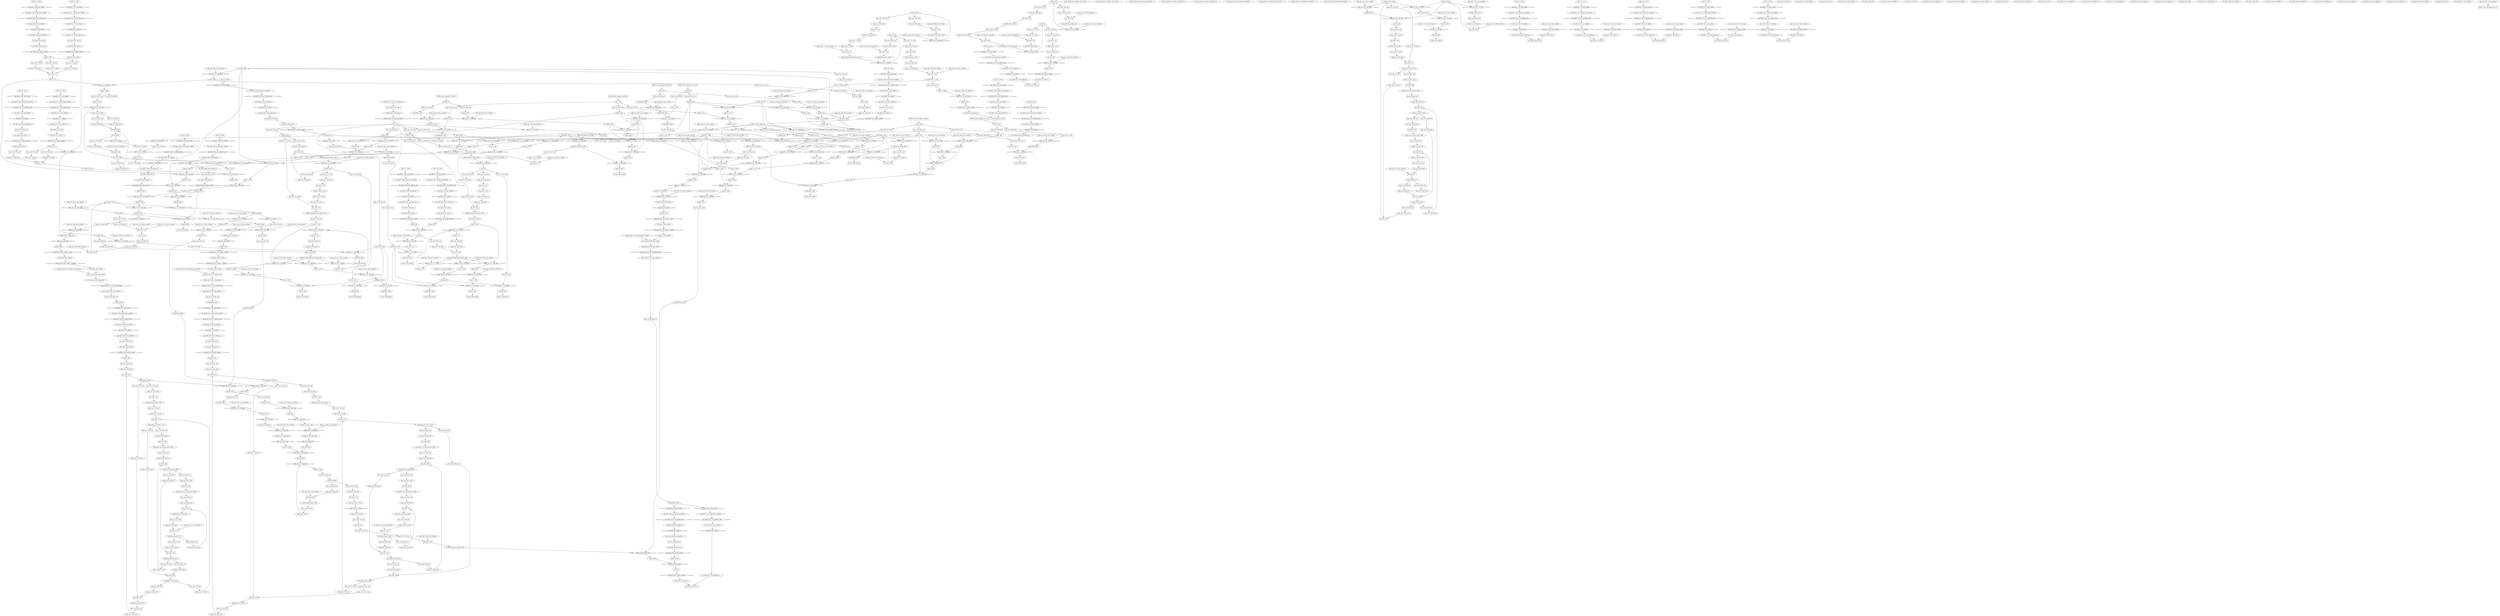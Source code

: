 digraph data_path {
  ASHR_i32_i32_2494_wire [shape=ellipse];
  ASHR_i32_i32_2514_wire [shape=ellipse];
  ASHR_i32_i32_2605_wire [shape=ellipse];
  ASHR_i32_i32_2620_wire [shape=ellipse];
  ASHR_i32_i32_2792_wire [shape=ellipse];
  LOAD_stride_1249_data_0 [shape=ellipse];
  LOAD_stride_1249_word_address_0 [shape=ellipse];
  R_shr280_2500_resized [shape=ellipse];
  R_shr280_2500_scaled [shape=ellipse];
  R_shr283_2520_resized [shape=ellipse];
  R_shr283_2520_scaled [shape=ellipse];
  R_shr355_2798_resized [shape=ellipse];
  R_shr355_2798_scaled [shape=ellipse];
  add114_1729 [shape=ellipse];
  add114x_xlcssa_1768 [shape=ellipse];
  add126_1811 [shape=ellipse];
  add185460_1897 [shape=ellipse];
  add199449_1923 [shape=ellipse];
  add214438_1942 [shape=ellipse];
  add242_2443 [shape=ellipse];
  add256_2468 [shape=ellipse];
  add315_2636 [shape=ellipse];
  add346_2319 [shape=ellipse];
  add56_1515 [shape=ellipse];
  add_1462 [shape=ellipse];
  addx_xlcssa_1501 [shape=ellipse];
  array_obj_ref_2501_constant_part_of_offset [shape=ellipse];
  array_obj_ref_2501_final_offset [shape=ellipse];
  array_obj_ref_2501_offset_scale_factor_0 [shape=ellipse];
  array_obj_ref_2501_offset_scale_factor_1 [shape=ellipse];
  array_obj_ref_2501_resized_base_address [shape=ellipse];
  array_obj_ref_2501_root_address [shape=ellipse];
  array_obj_ref_2521_constant_part_of_offset [shape=ellipse];
  array_obj_ref_2521_final_offset [shape=ellipse];
  array_obj_ref_2521_offset_scale_factor_0 [shape=ellipse];
  array_obj_ref_2521_offset_scale_factor_1 [shape=ellipse];
  array_obj_ref_2521_resized_base_address [shape=ellipse];
  array_obj_ref_2521_root_address [shape=ellipse];
  array_obj_ref_2799_constant_part_of_offset [shape=ellipse];
  array_obj_ref_2799_final_offset [shape=ellipse];
  array_obj_ref_2799_offset_scale_factor_0 [shape=ellipse];
  array_obj_ref_2799_offset_scale_factor_1 [shape=ellipse];
  array_obj_ref_2799_resized_base_address [shape=ellipse];
  array_obj_ref_2799_root_address [shape=ellipse];
  arrayidx284_2523 [shape=ellipse];
  arrayidx356_2801 [shape=ellipse];
  arrayidx_2503 [shape=ellipse];
  call1_1201 [shape=ellipse];
  call2_1204 [shape=ellipse];
  call3_1207 [shape=ellipse];
  call4_1210 [shape=ellipse];
  call5_1213 [shape=ellipse];
  call_1198 [shape=ellipse];
  cmp15404_1322 [shape=ellipse];
  cmp15_1493 [shape=ellipse];
  cmp186461_1902 [shape=ellipse];
  cmp200450_1928 [shape=ellipse];
  cmp215439_1947 [shape=ellipse];
  cmp222424_1956 [shape=ellipse];
  cmp222_2722 [shape=ellipse];
  cmp276_2480 [shape=ellipse];
  cmp31397_1381 [shape=ellipse];
  cmp31_1425 [shape=ellipse];
  cmp320_2651 [shape=ellipse];
  cmp327_2669 [shape=ellipse];
  cmp75419_1604 [shape=ellipse];
  cmp75_1760 [shape=ellipse];
  cmp96410_1648 [shape=ellipse];
  cmp96_1692 [shape=ellipse];
  cmp_1256 [shape=ellipse];
  conv117_1733 [shape=ellipse];
  conv119_1739 [shape=ellipse];
  conv12401_1313 [shape=ellipse];
  conv125_1805 [shape=ellipse];
  conv12_1488 [shape=ellipse];
  conv14403_1317 [shape=ellipse];
  conv181_1887 [shape=ellipse];
  conv184459_1891 [shape=ellipse];
  conv194_1913 [shape=ellipse];
  conv198448_1917 [shape=ellipse];
  conv209_1932 [shape=ellipse];
  conv20_1348 [shape=ellipse];
  conv213437_1936 [shape=ellipse];
  conv23_1370 [shape=ellipse];
  conv28_1420 [shape=ellipse];
  conv294_2567 [shape=ellipse];
  conv306_2592 [shape=ellipse];
  conv309_2607 [shape=ellipse];
  conv311_2622 [shape=ellipse];
  conv314383_2631 [shape=ellipse];
  conv316_2640 [shape=ellipse];
  conv316x_xlcssa_2736 [shape=ellipse];
  conv47_1466 [shape=ellipse];
  conv49_1472 [shape=ellipse];
  conv55_1509 [shape=ellipse];
  conv72416_1595 [shape=ellipse];
  conv72_1755 [shape=ellipse];
  conv74418_1599 [shape=ellipse];
  conv83_1615 [shape=ellipse];
  conv87_1637 [shape=ellipse];
  conv93_1687 [shape=ellipse];
  countx_x0428_2413 [shape=ellipse];
  countx_x0x_xlcssa_2779 [shape=ellipse];
  countx_x0x_xlcssax_xlcssa_2848 [shape=ellipse];
  countx_x1441_2308 [shape=ellipse];
  countx_x1x_xlcssa_2875 [shape=ellipse];
  countx_x1x_xlcssax_xlcssa_2900 [shape=ellipse];
  countx_x2452_2243 [shape=ellipse];
  countx_x2x_xlcssa_2927 [shape=ellipse];
  countx_x3463_2177 [shape=ellipse];
  curr_quotient79x_x0412_1658 [shape=ellipse];
  curr_quotient79x_x0x_xlcssa_1711 [shape=ellipse];
  curr_quotientx_x0399_1391 [shape=ellipse];
  curr_quotientx_x0x_xlcssa_1444 [shape=ellipse];
  exitcond11_2840 [shape=ellipse];
  exitcond91_2944 [shape=ellipse];
  exitcond_2892 [shape=ellipse];
  fold467_1749 [shape=ellipse];
  fold_1482 [shape=ellipse];
  iNsTr_11_1242 [shape=ellipse];
  iNsTr_14_1271 [shape=ellipse];
  iNsTr_17_1286 [shape=ellipse];
  iNsTr_18_1298 [shape=ellipse];
  iNsTr_20_1542 [shape=ellipse];
  iNsTr_21_1554 [shape=ellipse];
  iNsTr_23_1337 [shape=ellipse];
  iNsTr_27_1819 [shape=ellipse];
  iNsTr_29_1831 [shape=ellipse];
  iNsTr_30_1843 [shape=ellipse];
  iNsTr_32_1855 [shape=ellipse];
  iNsTr_33_1867 [shape=ellipse];
  iNsTr_34_1879 [shape=ellipse];
  iNsTr_36_1568 [shape=ellipse];
  iNsTr_37_1580 [shape=ellipse];
  iNsTr_51_1523 [shape=ellipse];
  iNsTr_7_1220 [shape=ellipse];
  iNsTr_9_1231 [shape=ellipse];
  img_datax_x0_2530 [shape=ellipse];
  img_datax_x0x_xlcssa_2744 [shape=ellipse];
  img_datax_x1429_2376 [shape=ellipse];
  img_datax_x1x_xlcssa_2773 [shape=ellipse];
  img_datax_x1x_xlcssax_xlcssa_2852 [shape=ellipse];
  img_datax_x2442_2302 [shape=ellipse];
  img_datax_x2x_xlcssa_2869 [shape=ellipse];
  img_datax_x2x_xlcssax_xlcssa_2904 [shape=ellipse];
  img_datax_x3453_2237 [shape=ellipse];
  img_datax_x3x_xlcssa_2921 [shape=ellipse];
  img_datax_x4464_2170 [shape=ellipse];
  inc324_2664 [shape=ellipse];
  inc331_2673 [shape=ellipse];
  inc331x_xix_x1_2678 [shape=ellipse];
  inc335_2408 [shape=ellipse];
  inc335x_xlcssa_2748 [shape=ellipse];
  inc_2646 [shape=ellipse];
  indvar471_2289 [shape=ellipse];
  indvar484_2224 [shape=ellipse];
  indvar488_2156 [shape=ellipse];
  indvar_2356 [shape=ellipse];
  indvarx_xnext472_2835 [shape=ellipse];
  indvarx_xnext485_2887 [shape=ellipse];
  indvarx_xnext489_2939 [shape=ellipse];
  indvarx_xnext_2728 [shape=ellipse];
  ix_x0_2688 [shape=ellipse];
  ix_x1425_2396 [shape=ellipse];
  jx_x0_2696 [shape=ellipse];
  jx_x1426_2389 [shape=ellipse];
  ker_datax_x0_2536 [shape=ellipse];
  ker_datax_x0x_xlcssa_2740 [shape=ellipse];
  ker_datax_x1430_2370 [shape=ellipse];
  ker_datax_x1x_xlcssa_2767 [shape=ellipse];
  ker_datax_x1x_xlcssax_xlcssa_2856 [shape=ellipse];
  ker_datax_x2443_2296 [shape=ellipse];
  ker_datax_x2x_xlcssa_2863 [shape=ellipse];
  ker_datax_x2x_xlcssax_xlcssa_2908 [shape=ellipse];
  ker_datax_x3454_2231 [shape=ellipse];
  ker_datax_x3x_xlcssa_2915 [shape=ellipse];
  ker_datax_x4465_2163 [shape=ellipse];
  kx_x0427_2382 [shape=ellipse];
  kx_x4_2705 [shape=ellipse];
  mul292_2554 [shape=ellipse];
  mul302_2579 [shape=ellipse];
  mul312_2627 [shape=ellipse];
  mul362_2811 [shape=ellipse];
  or_2825 [shape=ellipse];
  phitmp_2757 [shape=ellipse];
  ptr_deref_1222_data_0 [shape=ellipse];
  ptr_deref_1222_resized_base_address [shape=ellipse];
  ptr_deref_1222_root_address [shape=ellipse];
  ptr_deref_1222_wire [shape=ellipse];
  ptr_deref_1222_word_address_0 [shape=ellipse];
  ptr_deref_1222_word_offset_0 [shape=ellipse];
  ptr_deref_1233_data_0 [shape=ellipse];
  ptr_deref_1233_resized_base_address [shape=ellipse];
  ptr_deref_1233_root_address [shape=ellipse];
  ptr_deref_1233_wire [shape=ellipse];
  ptr_deref_1233_word_address_0 [shape=ellipse];
  ptr_deref_1233_word_offset_0 [shape=ellipse];
  ptr_deref_1244_data_0 [shape=ellipse];
  ptr_deref_1244_resized_base_address [shape=ellipse];
  ptr_deref_1244_root_address [shape=ellipse];
  ptr_deref_1244_wire [shape=ellipse];
  ptr_deref_1244_word_address_0 [shape=ellipse];
  ptr_deref_1244_word_offset_0 [shape=ellipse];
  ptr_deref_1273_data_0 [shape=ellipse];
  ptr_deref_1273_resized_base_address [shape=ellipse];
  ptr_deref_1273_root_address [shape=ellipse];
  ptr_deref_1273_wire [shape=ellipse];
  ptr_deref_1273_word_address_0 [shape=ellipse];
  ptr_deref_1273_word_offset_0 [shape=ellipse];
  ptr_deref_1289_data_0 [shape=ellipse];
  ptr_deref_1289_resized_base_address [shape=ellipse];
  ptr_deref_1289_root_address [shape=ellipse];
  ptr_deref_1289_word_address_0 [shape=ellipse];
  ptr_deref_1289_word_offset_0 [shape=ellipse];
  ptr_deref_1301_data_0 [shape=ellipse];
  ptr_deref_1301_resized_base_address [shape=ellipse];
  ptr_deref_1301_root_address [shape=ellipse];
  ptr_deref_1301_word_address_0 [shape=ellipse];
  ptr_deref_1301_word_offset_0 [shape=ellipse];
  ptr_deref_1339_data_0 [shape=ellipse];
  ptr_deref_1339_resized_base_address [shape=ellipse];
  ptr_deref_1339_root_address [shape=ellipse];
  ptr_deref_1339_wire [shape=ellipse];
  ptr_deref_1339_word_address_0 [shape=ellipse];
  ptr_deref_1339_word_offset_0 [shape=ellipse];
  ptr_deref_1525_data_0 [shape=ellipse];
  ptr_deref_1525_resized_base_address [shape=ellipse];
  ptr_deref_1525_root_address [shape=ellipse];
  ptr_deref_1525_wire [shape=ellipse];
  ptr_deref_1525_word_address_0 [shape=ellipse];
  ptr_deref_1525_word_offset_0 [shape=ellipse];
  ptr_deref_1545_data_0 [shape=ellipse];
  ptr_deref_1545_resized_base_address [shape=ellipse];
  ptr_deref_1545_root_address [shape=ellipse];
  ptr_deref_1545_word_address_0 [shape=ellipse];
  ptr_deref_1545_word_offset_0 [shape=ellipse];
  ptr_deref_1557_data_0 [shape=ellipse];
  ptr_deref_1557_resized_base_address [shape=ellipse];
  ptr_deref_1557_root_address [shape=ellipse];
  ptr_deref_1557_word_address_0 [shape=ellipse];
  ptr_deref_1557_word_offset_0 [shape=ellipse];
  ptr_deref_1571_data_0 [shape=ellipse];
  ptr_deref_1571_resized_base_address [shape=ellipse];
  ptr_deref_1571_root_address [shape=ellipse];
  ptr_deref_1571_word_address_0 [shape=ellipse];
  ptr_deref_1571_word_offset_0 [shape=ellipse];
  ptr_deref_1583_data_0 [shape=ellipse];
  ptr_deref_1583_resized_base_address [shape=ellipse];
  ptr_deref_1583_root_address [shape=ellipse];
  ptr_deref_1583_word_address_0 [shape=ellipse];
  ptr_deref_1583_word_offset_0 [shape=ellipse];
  ptr_deref_1821_data_0 [shape=ellipse];
  ptr_deref_1821_resized_base_address [shape=ellipse];
  ptr_deref_1821_root_address [shape=ellipse];
  ptr_deref_1821_wire [shape=ellipse];
  ptr_deref_1821_word_address_0 [shape=ellipse];
  ptr_deref_1821_word_offset_0 [shape=ellipse];
  ptr_deref_1834_data_0 [shape=ellipse];
  ptr_deref_1834_resized_base_address [shape=ellipse];
  ptr_deref_1834_root_address [shape=ellipse];
  ptr_deref_1834_word_address_0 [shape=ellipse];
  ptr_deref_1834_word_offset_0 [shape=ellipse];
  ptr_deref_1845_data_0 [shape=ellipse];
  ptr_deref_1845_resized_base_address [shape=ellipse];
  ptr_deref_1845_root_address [shape=ellipse];
  ptr_deref_1845_wire [shape=ellipse];
  ptr_deref_1845_word_address_0 [shape=ellipse];
  ptr_deref_1845_word_offset_0 [shape=ellipse];
  ptr_deref_1858_data_0 [shape=ellipse];
  ptr_deref_1858_resized_base_address [shape=ellipse];
  ptr_deref_1858_root_address [shape=ellipse];
  ptr_deref_1858_word_address_0 [shape=ellipse];
  ptr_deref_1858_word_offset_0 [shape=ellipse];
  ptr_deref_1870_data_0 [shape=ellipse];
  ptr_deref_1870_resized_base_address [shape=ellipse];
  ptr_deref_1870_root_address [shape=ellipse];
  ptr_deref_1870_word_address_0 [shape=ellipse];
  ptr_deref_1870_word_offset_0 [shape=ellipse];
  ptr_deref_1882_data_0 [shape=ellipse];
  ptr_deref_1882_resized_base_address [shape=ellipse];
  ptr_deref_1882_root_address [shape=ellipse];
  ptr_deref_1882_word_address_0 [shape=ellipse];
  ptr_deref_1882_word_offset_0 [shape=ellipse];
  ptr_deref_2506_data_0 [shape=ellipse];
  ptr_deref_2506_resized_base_address [shape=ellipse];
  ptr_deref_2506_root_address [shape=ellipse];
  ptr_deref_2506_word_address_0 [shape=ellipse];
  ptr_deref_2506_word_offset_0 [shape=ellipse];
  ptr_deref_2526_data_0 [shape=ellipse];
  ptr_deref_2526_resized_base_address [shape=ellipse];
  ptr_deref_2526_root_address [shape=ellipse];
  ptr_deref_2526_word_address_0 [shape=ellipse];
  ptr_deref_2526_word_offset_0 [shape=ellipse];
  ptr_deref_2804_data_0 [shape=ellipse];
  ptr_deref_2804_resized_base_address [shape=ellipse];
  ptr_deref_2804_root_address [shape=ellipse];
  ptr_deref_2804_word_address_0 [shape=ellipse];
  ptr_deref_2804_word_offset_0 [shape=ellipse];
  ptr_deref_2827_data_0 [shape=ellipse];
  ptr_deref_2827_resized_base_address [shape=ellipse];
  ptr_deref_2827_root_address [shape=ellipse];
  ptr_deref_2827_wire [shape=ellipse];
  ptr_deref_2827_word_address_0 [shape=ellipse];
  ptr_deref_2827_word_offset_0 [shape=ellipse];
  quotient58x_x0421_1618 [shape=ellipse];
  quotient58x_x1_1791 [shape=ellipse];
  quotientx_x0406_1351 [shape=ellipse];
  reduced_dividend65x_x0x_xin420_1625 [shape=ellipse];
  reduced_dividendx_x0x_xin405_1358 [shape=ellipse];
  result_tempx_x0431_2363 [shape=ellipse];
  result_tempx_x0x_xlcssa_2760 [shape=ellipse];
  sext382_2613 [shape=ellipse];
  sext_2598 [shape=ellipse];
  sh_prom303_2583 [shape=ellipse];
  sh_prom363_2815 [shape=ellipse];
  sh_prom_2558 [shape=ellipse];
  shifted_divisor81x_x0411_1665 [shape=ellipse];
  shifted_divisor81x_x0x_xlcssa_1718 [shape=ellipse];
  shifted_divisorx_x0398_1398 [shape=ellipse];
  shifted_divisorx_x0x_xlcssa_1451 [shape=ellipse];
  shl101_1677 [shape=ellipse];
  shl101x_xlcssa_1704 [shape=ellipse];
  shl105_1683 [shape=ellipse];
  shl105x_xlcssa_1700 [shape=ellipse];
  shl364_2820 [shape=ellipse];
  shl39_1416 [shape=ellipse];
  shl39x_xlcssa_1433 [shape=ellipse];
  shl_1410 [shape=ellipse];
  shlx_xlcssa_1437 [shape=ellipse];
  shr280_2496 [shape=ellipse];
  shr283_2516 [shape=ellipse];
  shr293_2563 [shape=ellipse];
  shr304_2588 [shape=ellipse];
  shr355_2794 [shape=ellipse];
  shr385_1376 [shape=ellipse];
  shr88384_1643 [shape=ellipse];
  sub120_1744 [shape=ellipse];
  sub262_2548 [shape=ellipse];
  sub269_2573 [shape=ellipse];
  sub275_2474 [shape=ellipse];
  sub352_2330 [shape=ellipse];
  sub50_1477 [shape=ellipse];
  sub68_1589 [shape=ellipse];
  sub_1307 [shape=ellipse];
  tmp100_2102 [shape=ellipse];
  tmp101_2199 [shape=ellipse];
  tmp102_2107 [shape=ellipse];
  tmp103_2111 [shape=ellipse];
  tmp104_2116 [shape=ellipse];
  tmp105_2121 [shape=ellipse];
  tmp106_2125 [shape=ellipse];
  tmp107_2130 [shape=ellipse];
  tmp108_2204 [shape=ellipse];
  tmp109_2259 [shape=ellipse];
  tmp10_1992 [shape=ellipse];
  tmp111_2325 [shape=ellipse];
  tmp112_2136 [shape=ellipse];
  tmp113_2264 [shape=ellipse];
  tmp114_2141 [shape=ellipse];
  tmp115_2147 [shape=ellipse];
  tmp116_2209 [shape=ellipse];
  tmp117_2153 [shape=ellipse];
  tmp118_2214 [shape=ellipse];
  tmp119_2269 [shape=ellipse];
  tmp127_1835 [shape=ellipse];
  tmp12_2335 [shape=ellipse];
  tmp13_1997 [shape=ellipse];
  tmp144_1783 [shape=ellipse];
  tmp144x_xpre_1546 [shape=ellipse];
  tmp146_1859 [shape=ellipse];
  tmp14_2340 [shape=ellipse];
  tmp150_1871 [shape=ellipse];
  tmp152_1775 [shape=ellipse];
  tmp152x_xpre_1558 [shape=ellipse];
  tmp154_1883 [shape=ellipse];
  tmp281_2507 [shape=ellipse];
  tmp285_2527 [shape=ellipse];
  tmp357_2805 [shape=ellipse];
  tmp386_2433 [shape=ellipse];
  tmp387_2438 [shape=ellipse];
  tmp390_2458 [shape=ellipse];
  tmp391_2448 [shape=ellipse];
  tmp392_2453 [shape=ellipse];
  tmp393_2463 [shape=ellipse];
  tmp3_1960 [shape=ellipse];
  tmp40_2001 [shape=ellipse];
  tmp41_2007 [shape=ellipse];
  tmp42_2011 [shape=ellipse];
  tmp43_2017 [shape=ellipse];
  tmp44_2022 [shape=ellipse];
  tmp469_2353 [shape=ellipse];
  tmp46_2033 [shape=ellipse];
  tmp4_1966 [shape=ellipse];
  tmp5_1970 [shape=ellipse];
  tmp66_1572 [shape=ellipse];
  tmp67_1584 [shape=ellipse];
  tmp6_1976 [shape=ellipse];
  tmp73_2037 [shape=ellipse];
  tmp74_2274 [shape=ellipse];
  tmp75_2042 [shape=ellipse];
  tmp76_2279 [shape=ellipse];
  tmp77_2418 [shape=ellipse];
  tmp7_1981 [shape=ellipse];
  tmp81_2423 [shape=ellipse];
  tmp82_2428 [shape=ellipse];
  tmp84_2046 [shape=ellipse];
  tmp85_2052 [shape=ellipse];
  tmp86_2056 [shape=ellipse];
  tmp87_2062 [shape=ellipse];
  tmp88_2067 [shape=ellipse];
  tmp8_1290 [shape=ellipse];
  tmp90_2078 [shape=ellipse];
  tmp92_2082 [shape=ellipse];
  tmp93_2189 [shape=ellipse];
  tmp94_2087 [shape=ellipse];
  tmp95_2194 [shape=ellipse];
  tmp97_2254 [shape=ellipse];
  tmp98_2091 [shape=ellipse];
  tmp99_2097 [shape=ellipse];
  tmp9_1302 [shape=ellipse];
  tmp_1250 [shape=ellipse];
  type_cast_1224_wire_constant [shape=ellipse];
  type_cast_1235_wire_constant [shape=ellipse];
  type_cast_1246_wire_constant [shape=ellipse];
  type_cast_1254_wire_constant [shape=ellipse];
  type_cast_1275_wire_constant [shape=ellipse];
  type_cast_1311_wire_constant [shape=ellipse];
  type_cast_1341_wire_constant [shape=ellipse];
  type_cast_1355_wire_constant [shape=ellipse];
  type_cast_1357_wire [shape=ellipse];
  type_cast_1361_wire [shape=ellipse];
  type_cast_1363_wire [shape=ellipse];
  type_cast_1368_wire_constant [shape=ellipse];
  type_cast_1374_wire_constant [shape=ellipse];
  type_cast_1394_wire [shape=ellipse];
  type_cast_1397_wire_constant [shape=ellipse];
  type_cast_1401_wire [shape=ellipse];
  type_cast_1403_wire [shape=ellipse];
  type_cast_1408_wire_constant [shape=ellipse];
  type_cast_1414_wire_constant [shape=ellipse];
  type_cast_1436_wire [shape=ellipse];
  type_cast_1440_wire [shape=ellipse];
  type_cast_1448_wire_constant [shape=ellipse];
  type_cast_1450_wire [shape=ellipse];
  type_cast_1454_wire [shape=ellipse];
  type_cast_1456_wire [shape=ellipse];
  type_cast_1470_wire_constant [shape=ellipse];
  type_cast_1486_wire_constant [shape=ellipse];
  type_cast_1504_wire [shape=ellipse];
  type_cast_1513_wire_constant [shape=ellipse];
  type_cast_1593_wire_constant [shape=ellipse];
  type_cast_1621_wire [shape=ellipse];
  type_cast_1624_wire_constant [shape=ellipse];
  type_cast_1628_wire [shape=ellipse];
  type_cast_1630_wire [shape=ellipse];
  type_cast_1635_wire_constant [shape=ellipse];
  type_cast_1641_wire_constant [shape=ellipse];
  type_cast_1661_wire [shape=ellipse];
  type_cast_1664_wire_constant [shape=ellipse];
  type_cast_1668_wire [shape=ellipse];
  type_cast_1670_wire [shape=ellipse];
  type_cast_1675_wire_constant [shape=ellipse];
  type_cast_1681_wire_constant [shape=ellipse];
  type_cast_1703_wire [shape=ellipse];
  type_cast_1707_wire [shape=ellipse];
  type_cast_1714_wire [shape=ellipse];
  type_cast_1717_wire_constant [shape=ellipse];
  type_cast_1721_wire [shape=ellipse];
  type_cast_1723_wire [shape=ellipse];
  type_cast_1737_wire_constant [shape=ellipse];
  type_cast_1753_wire_constant [shape=ellipse];
  type_cast_1771_wire [shape=ellipse];
  type_cast_1778_wire [shape=ellipse];
  type_cast_1780_wire [shape=ellipse];
  type_cast_1782_wire [shape=ellipse];
  type_cast_1786_wire [shape=ellipse];
  type_cast_1788_wire [shape=ellipse];
  type_cast_1790_wire [shape=ellipse];
  type_cast_1795_wire_constant [shape=ellipse];
  type_cast_1798_wire_constant [shape=ellipse];
  type_cast_1800_wire [shape=ellipse];
  type_cast_1809_wire_constant [shape=ellipse];
  type_cast_1895_wire_constant [shape=ellipse];
  type_cast_1921_wire_constant [shape=ellipse];
  type_cast_1940_wire_constant [shape=ellipse];
  type_cast_1951_wire [shape=ellipse];
  type_cast_1954_wire_constant [shape=ellipse];
  type_cast_1964_wire_constant [shape=ellipse];
  type_cast_1974_wire_constant [shape=ellipse];
  type_cast_2005_wire_constant [shape=ellipse];
  type_cast_2015_wire_constant [shape=ellipse];
  type_cast_2050_wire_constant [shape=ellipse];
  type_cast_2060_wire_constant [shape=ellipse];
  type_cast_2095_wire_constant [shape=ellipse];
  type_cast_2134_wire_constant [shape=ellipse];
  type_cast_2145_wire_constant [shape=ellipse];
  type_cast_2151_wire_constant [shape=ellipse];
  type_cast_2160_wire_constant [shape=ellipse];
  type_cast_2162_wire [shape=ellipse];
  type_cast_2166_wire [shape=ellipse];
  type_cast_2169_wire_constant [shape=ellipse];
  type_cast_2174_wire_constant [shape=ellipse];
  type_cast_2176_wire [shape=ellipse];
  type_cast_2181_wire_constant [shape=ellipse];
  type_cast_2183_wire [shape=ellipse];
  type_cast_2227_wire [shape=ellipse];
  type_cast_2230_wire_constant [shape=ellipse];
  type_cast_2234_wire [shape=ellipse];
  type_cast_2236_wire [shape=ellipse];
  type_cast_2240_wire [shape=ellipse];
  type_cast_2242_wire [shape=ellipse];
  type_cast_2246_wire [shape=ellipse];
  type_cast_2248_wire [shape=ellipse];
  type_cast_2292_wire [shape=ellipse];
  type_cast_2295_wire_constant [shape=ellipse];
  type_cast_2299_wire [shape=ellipse];
  type_cast_2301_wire [shape=ellipse];
  type_cast_2305_wire [shape=ellipse];
  type_cast_2307_wire [shape=ellipse];
  type_cast_2311_wire [shape=ellipse];
  type_cast_2313_wire [shape=ellipse];
  type_cast_2323_wire_constant [shape=ellipse];
  type_cast_2351_wire_constant [shape=ellipse];
  type_cast_2359_wire [shape=ellipse];
  type_cast_2362_wire_constant [shape=ellipse];
  type_cast_2367_wire_constant [shape=ellipse];
  type_cast_2369_wire [shape=ellipse];
  type_cast_2373_wire [shape=ellipse];
  type_cast_2375_wire [shape=ellipse];
  type_cast_2379_wire [shape=ellipse];
  type_cast_2381_wire [shape=ellipse];
  type_cast_2386_wire_constant [shape=ellipse];
  type_cast_2388_wire [shape=ellipse];
  type_cast_2393_wire_constant [shape=ellipse];
  type_cast_2395_wire [shape=ellipse];
  type_cast_2400_wire_constant [shape=ellipse];
  type_cast_2402_wire [shape=ellipse];
  type_cast_2472_wire_constant [shape=ellipse];
  type_cast_2478_wire_constant [shape=ellipse];
  type_cast_2490_wire [shape=ellipse];
  type_cast_2493_wire_constant [shape=ellipse];
  type_cast_2510_wire [shape=ellipse];
  type_cast_2513_wire_constant [shape=ellipse];
  type_cast_2533_wire [shape=ellipse];
  type_cast_2535_wire [shape=ellipse];
  type_cast_2539_wire [shape=ellipse];
  type_cast_2541_wire [shape=ellipse];
  type_cast_2546_wire_constant [shape=ellipse];
  type_cast_2552_wire_constant [shape=ellipse];
  type_cast_2571_wire_constant [shape=ellipse];
  type_cast_2577_wire_constant [shape=ellipse];
  type_cast_2596_wire_constant [shape=ellipse];
  type_cast_2601_wire [shape=ellipse];
  type_cast_2604_wire_constant [shape=ellipse];
  type_cast_2611_wire_constant [shape=ellipse];
  type_cast_2616_wire [shape=ellipse];
  type_cast_2619_wire_constant [shape=ellipse];
  type_cast_2644_wire_constant [shape=ellipse];
  type_cast_2662_wire_constant [shape=ellipse];
  type_cast_2691_wire [shape=ellipse];
  type_cast_2693_wire [shape=ellipse];
  type_cast_2695_wire [shape=ellipse];
  type_cast_2700_wire_constant [shape=ellipse];
  type_cast_2702_wire [shape=ellipse];
  type_cast_2704_wire [shape=ellipse];
  type_cast_2709_wire_constant [shape=ellipse];
  type_cast_2712_wire_constant [shape=ellipse];
  type_cast_2714_wire [shape=ellipse];
  type_cast_2718_wire [shape=ellipse];
  type_cast_2720_wire [shape=ellipse];
  type_cast_2726_wire_constant [shape=ellipse];
  type_cast_2739_wire [shape=ellipse];
  type_cast_2743_wire [shape=ellipse];
  type_cast_2747_wire [shape=ellipse];
  type_cast_2751_wire [shape=ellipse];
  type_cast_2755_wire [shape=ellipse];
  type_cast_2763_wire [shape=ellipse];
  type_cast_2766_wire_constant [shape=ellipse];
  type_cast_2770_wire [shape=ellipse];
  type_cast_2772_wire [shape=ellipse];
  type_cast_2776_wire [shape=ellipse];
  type_cast_2778_wire [shape=ellipse];
  type_cast_2782_wire [shape=ellipse];
  type_cast_2784_wire [shape=ellipse];
  type_cast_2788_wire [shape=ellipse];
  type_cast_2791_wire_constant [shape=ellipse];
  type_cast_2809_wire_constant [shape=ellipse];
  type_cast_2833_wire_constant [shape=ellipse];
  type_cast_2851_wire [shape=ellipse];
  type_cast_2855_wire [shape=ellipse];
  type_cast_2859_wire [shape=ellipse];
  type_cast_2866_wire [shape=ellipse];
  type_cast_2868_wire [shape=ellipse];
  type_cast_2872_wire [shape=ellipse];
  type_cast_2874_wire [shape=ellipse];
  type_cast_2878_wire [shape=ellipse];
  type_cast_2880_wire [shape=ellipse];
  type_cast_2885_wire_constant [shape=ellipse];
  type_cast_2903_wire [shape=ellipse];
  type_cast_2907_wire [shape=ellipse];
  type_cast_2911_wire [shape=ellipse];
  type_cast_2918_wire [shape=ellipse];
  type_cast_2920_wire [shape=ellipse];
  type_cast_2924_wire [shape=ellipse];
  type_cast_2926_wire [shape=ellipse];
  type_cast_2930_wire [shape=ellipse];
  type_cast_2932_wire [shape=ellipse];
  type_cast_2937_wire_constant [shape=ellipse];
  type_cast_2957_wire_constant [shape=ellipse];
  umax45_2028 [shape=ellipse];
  umax89_2073 [shape=ellipse];
  umax_1987 [shape=ellipse];
  ADD_u16_u16_1461_inst [shape=diamond];
curr_quotientx_x0x_xlcssa_1444  -> ADD_u16_u16_1461_inst;
quotientx_x0406_1351  -> ADD_u16_u16_1461_inst;
ADD_u16_u16_1461_inst -> add_1462;
  ADD_u16_u16_1728_inst [shape=diamond];
curr_quotient79x_x0x_xlcssa_1711  -> ADD_u16_u16_1728_inst;
quotient58x_x0421_1618  -> ADD_u16_u16_1728_inst;
ADD_u16_u16_1728_inst -> add114_1729;
  ADD_u32_u32_1514_inst [shape=diamond];
conv55_1509  -> ADD_u32_u32_1514_inst;
type_cast_1513_wire_constant  -> ADD_u32_u32_1514_inst;
ADD_u32_u32_1514_inst -> add56_1515;
  ADD_u32_u32_1810_inst [shape=diamond];
conv125_1805  -> ADD_u32_u32_1810_inst;
type_cast_1809_wire_constant  -> ADD_u32_u32_1810_inst;
ADD_u32_u32_1810_inst -> add126_1811;
  ADD_u32_u32_1896_inst [shape=diamond];
conv184459_1891  -> ADD_u32_u32_1896_inst;
type_cast_1895_wire_constant  -> ADD_u32_u32_1896_inst;
ADD_u32_u32_1896_inst -> add185460_1897;
  ADD_u32_u32_1922_inst [shape=diamond];
conv198448_1917  -> ADD_u32_u32_1922_inst;
type_cast_1921_wire_constant  -> ADD_u32_u32_1922_inst;
ADD_u32_u32_1922_inst -> add199449_1923;
  ADD_u32_u32_1941_inst [shape=diamond];
conv213437_1936  -> ADD_u32_u32_1941_inst;
type_cast_1940_wire_constant  -> ADD_u32_u32_1941_inst;
ADD_u32_u32_1941_inst -> add214438_1942;
  ADD_u32_u32_1965_inst [shape=diamond];
tmp3_1960  -> ADD_u32_u32_1965_inst;
type_cast_1964_wire_constant  -> ADD_u32_u32_1965_inst;
ADD_u32_u32_1965_inst -> tmp4_1966;
  ADD_u32_u32_1975_inst [shape=diamond];
tmp5_1970  -> ADD_u32_u32_1975_inst;
type_cast_1974_wire_constant  -> ADD_u32_u32_1975_inst;
ADD_u32_u32_1975_inst -> tmp6_1976;
  ADD_u32_u32_2006_inst [shape=diamond];
tmp40_2001  -> ADD_u32_u32_2006_inst;
type_cast_2005_wire_constant  -> ADD_u32_u32_2006_inst;
ADD_u32_u32_2006_inst -> tmp41_2007;
  ADD_u32_u32_2016_inst [shape=diamond];
tmp42_2011  -> ADD_u32_u32_2016_inst;
type_cast_2015_wire_constant  -> ADD_u32_u32_2016_inst;
ADD_u32_u32_2016_inst -> tmp43_2017;
  ADD_u32_u32_2051_inst [shape=diamond];
tmp84_2046  -> ADD_u32_u32_2051_inst;
type_cast_2050_wire_constant  -> ADD_u32_u32_2051_inst;
ADD_u32_u32_2051_inst -> tmp85_2052;
  ADD_u32_u32_2061_inst [shape=diamond];
tmp86_2056  -> ADD_u32_u32_2061_inst;
type_cast_2060_wire_constant  -> ADD_u32_u32_2061_inst;
ADD_u32_u32_2061_inst -> tmp87_2062;
  ADD_u32_u32_2096_inst [shape=diamond];
tmp98_2091  -> ADD_u32_u32_2096_inst;
type_cast_2095_wire_constant  -> ADD_u32_u32_2096_inst;
ADD_u32_u32_2096_inst -> tmp99_2097;
  ADD_u32_u32_2115_inst [shape=diamond];
tmp102_2107  -> ADD_u32_u32_2115_inst;
tmp103_2111  -> ADD_u32_u32_2115_inst;
ADD_u32_u32_2115_inst -> tmp104_2116;
  ADD_u32_u32_2129_inst [shape=diamond];
tmp105_2121  -> ADD_u32_u32_2129_inst;
tmp106_2125  -> ADD_u32_u32_2129_inst;
ADD_u32_u32_2129_inst -> tmp107_2130;
  ADD_u32_u32_2193_inst [shape=diamond];
tmp94_2087  -> ADD_u32_u32_2193_inst;
tmp93_2189  -> ADD_u32_u32_2193_inst;
ADD_u32_u32_2193_inst -> tmp95_2194;
  ADD_u32_u32_2203_inst [shape=diamond];
tmp107_2130  -> ADD_u32_u32_2203_inst;
tmp101_2199  -> ADD_u32_u32_2203_inst;
ADD_u32_u32_2203_inst -> tmp108_2204;
  ADD_u32_u32_2213_inst [shape=diamond];
tmp117_2153  -> ADD_u32_u32_2213_inst;
tmp116_2209  -> ADD_u32_u32_2213_inst;
ADD_u32_u32_2213_inst -> tmp118_2214;
  ADD_u32_u32_2258_inst [shape=diamond];
tmp108_2204  -> ADD_u32_u32_2258_inst;
tmp97_2254  -> ADD_u32_u32_2258_inst;
ADD_u32_u32_2258_inst -> tmp109_2259;
  ADD_u32_u32_2268_inst [shape=diamond];
tmp118_2214  -> ADD_u32_u32_2268_inst;
tmp113_2264  -> ADD_u32_u32_2268_inst;
ADD_u32_u32_2268_inst -> tmp119_2269;
  ADD_u32_u32_2278_inst [shape=diamond];
tmp75_2042  -> ADD_u32_u32_2278_inst;
tmp74_2274  -> ADD_u32_u32_2278_inst;
ADD_u32_u32_2278_inst -> tmp76_2279;
  ADD_u32_u32_2318_inst [shape=diamond];
tmp109_2259  -> ADD_u32_u32_2318_inst;
indvar471_2289  -> ADD_u32_u32_2318_inst;
ADD_u32_u32_2318_inst -> add346_2319;
  ADD_u32_u32_2329_inst [shape=diamond];
tmp119_2269  -> ADD_u32_u32_2329_inst;
tmp111_2325  -> ADD_u32_u32_2329_inst;
ADD_u32_u32_2329_inst -> sub352_2330;
  ADD_u32_u32_2339_inst [shape=diamond];
tmp13_1997  -> ADD_u32_u32_2339_inst;
tmp12_2335  -> ADD_u32_u32_2339_inst;
ADD_u32_u32_2339_inst -> tmp14_2340;
  ADD_u32_u32_2352_inst [shape=diamond];
countx_x1441_2308  -> ADD_u32_u32_2352_inst;
type_cast_2351_wire_constant  -> ADD_u32_u32_2352_inst;
ADD_u32_u32_2352_inst -> tmp469_2353;
  ADD_u32_u32_2407_inst [shape=diamond];
tmp469_2353  -> ADD_u32_u32_2407_inst;
indvar_2356  -> ADD_u32_u32_2407_inst;
ADD_u32_u32_2407_inst -> inc335_2408;
  ADD_u32_u32_2412_inst [shape=diamond];
countx_x1441_2308  -> ADD_u32_u32_2412_inst;
indvar_2356  -> ADD_u32_u32_2412_inst;
ADD_u32_u32_2412_inst -> countx_x0428_2413;
  ADD_u32_u32_2417_inst [shape=diamond];
tmp76_2279  -> ADD_u32_u32_2417_inst;
jx_x1426_2389  -> ADD_u32_u32_2417_inst;
ADD_u32_u32_2417_inst -> tmp77_2418;
  ADD_u32_u32_2422_inst [shape=diamond];
tmp95_2194  -> ADD_u32_u32_2422_inst;
ix_x1425_2396  -> ADD_u32_u32_2422_inst;
ADD_u32_u32_2422_inst -> tmp81_2423;
  ADD_u32_u32_2432_inst [shape=diamond];
tmp77_2418  -> ADD_u32_u32_2432_inst;
tmp82_2428  -> ADD_u32_u32_2432_inst;
ADD_u32_u32_2432_inst -> tmp386_2433;
  ADD_u32_u32_2442_inst [shape=diamond];
tmp387_2438  -> ADD_u32_u32_2442_inst;
kx_x0427_2382  -> ADD_u32_u32_2442_inst;
ADD_u32_u32_2442_inst -> add242_2443;
  ADD_u32_u32_2447_inst [shape=diamond];
tmp14_2340  -> ADD_u32_u32_2447_inst;
ix_x1425_2396  -> ADD_u32_u32_2447_inst;
ADD_u32_u32_2447_inst -> tmp391_2448;
  ADD_u32_u32_2457_inst [shape=diamond];
tmp392_2453  -> ADD_u32_u32_2457_inst;
jx_x1426_2389  -> ADD_u32_u32_2457_inst;
ADD_u32_u32_2457_inst -> tmp390_2458;
  ADD_u32_u32_2467_inst [shape=diamond];
tmp393_2463  -> ADD_u32_u32_2467_inst;
kx_x0427_2382  -> ADD_u32_u32_2467_inst;
ADD_u32_u32_2467_inst -> add256_2468;
  ADD_u32_u32_2635_inst [shape=diamond];
mul312_2627  -> ADD_u32_u32_2635_inst;
conv314383_2631  -> ADD_u32_u32_2635_inst;
ADD_u32_u32_2635_inst -> add315_2636;
  ADD_u32_u32_2645_inst [shape=diamond];
kx_x0427_2382  -> ADD_u32_u32_2645_inst;
type_cast_2644_wire_constant  -> ADD_u32_u32_2645_inst;
ADD_u32_u32_2645_inst -> inc_2646;
  ADD_u32_u32_2663_inst [shape=diamond];
jx_x1426_2389  -> ADD_u32_u32_2663_inst;
type_cast_2662_wire_constant  -> ADD_u32_u32_2663_inst;
ADD_u32_u32_2663_inst -> inc324_2664;
  ADD_u32_u32_2677_inst [shape=diamond];
inc331_2673  -> ADD_u32_u32_2677_inst;
ix_x1425_2396  -> ADD_u32_u32_2677_inst;
ADD_u32_u32_2677_inst -> inc331x_xix_x1_2678;
  ADD_u32_u32_2727_inst [shape=diamond];
indvar_2356  -> ADD_u32_u32_2727_inst;
type_cast_2726_wire_constant  -> ADD_u32_u32_2727_inst;
ADD_u32_u32_2727_inst -> indvarx_xnext_2728;
  ADD_u32_u32_2834_inst [shape=diamond];
indvar471_2289  -> ADD_u32_u32_2834_inst;
type_cast_2833_wire_constant  -> ADD_u32_u32_2834_inst;
ADD_u32_u32_2834_inst -> indvarx_xnext472_2835;
  ADD_u32_u32_2886_inst [shape=diamond];
indvar484_2224  -> ADD_u32_u32_2886_inst;
type_cast_2885_wire_constant  -> ADD_u32_u32_2886_inst;
ADD_u32_u32_2886_inst -> indvarx_xnext485_2887;
  ADD_u32_u32_2938_inst [shape=diamond];
indvar488_2156  -> ADD_u32_u32_2938_inst;
type_cast_2937_wire_constant  -> ADD_u32_u32_2938_inst;
ADD_u32_u32_2938_inst -> indvarx_xnext489_2939;
  AND_u32_u32_1312_inst [shape=diamond];
sub_1307  -> AND_u32_u32_1312_inst;
type_cast_1311_wire_constant  -> AND_u32_u32_1312_inst;
AND_u32_u32_1312_inst -> conv12401_1313;
  AND_u32_u32_1375_inst [shape=diamond];
conv23_1370  -> AND_u32_u32_1375_inst;
type_cast_1374_wire_constant  -> AND_u32_u32_1375_inst;
AND_u32_u32_1375_inst -> shr385_1376;
  AND_u32_u32_1471_inst [shape=diamond];
reduced_dividendx_x0x_xin405_1358  -> AND_u32_u32_1471_inst;
type_cast_1470_wire_constant  -> AND_u32_u32_1471_inst;
AND_u32_u32_1471_inst -> conv49_1472;
  AND_u32_u32_1487_inst [shape=diamond];
fold_1482  -> AND_u32_u32_1487_inst;
type_cast_1486_wire_constant  -> AND_u32_u32_1487_inst;
AND_u32_u32_1487_inst -> conv12_1488;
  AND_u32_u32_1594_inst [shape=diamond];
sub68_1589  -> AND_u32_u32_1594_inst;
type_cast_1593_wire_constant  -> AND_u32_u32_1594_inst;
AND_u32_u32_1594_inst -> conv72416_1595;
  AND_u32_u32_1642_inst [shape=diamond];
conv87_1637  -> AND_u32_u32_1642_inst;
type_cast_1641_wire_constant  -> AND_u32_u32_1642_inst;
AND_u32_u32_1642_inst -> shr88384_1643;
  AND_u32_u32_1738_inst [shape=diamond];
reduced_dividend65x_x0x_xin420_1625  -> AND_u32_u32_1738_inst;
type_cast_1737_wire_constant  -> AND_u32_u32_1738_inst;
AND_u32_u32_1738_inst -> conv119_1739;
  AND_u32_u32_1754_inst [shape=diamond];
fold467_1749  -> AND_u32_u32_1754_inst;
type_cast_1753_wire_constant  -> AND_u32_u32_1754_inst;
AND_u32_u32_1754_inst -> conv72_1755;
  AND_u32_u32_2473_inst [shape=diamond];
countx_x0428_2413  -> AND_u32_u32_2473_inst;
type_cast_2472_wire_constant  -> AND_u32_u32_2473_inst;
AND_u32_u32_2473_inst -> sub275_2474;
  AND_u32_u32_2553_inst [shape=diamond];
sub262_2548  -> AND_u32_u32_2553_inst;
type_cast_2552_wire_constant  -> AND_u32_u32_2553_inst;
AND_u32_u32_2553_inst -> mul292_2554;
  AND_u32_u32_2578_inst [shape=diamond];
sub269_2573  -> AND_u32_u32_2578_inst;
type_cast_2577_wire_constant  -> AND_u32_u32_2578_inst;
AND_u32_u32_2578_inst -> mul302_2579;
  AND_u32_u32_2810_inst [shape=diamond];
sub352_2330  -> AND_u32_u32_2810_inst;
type_cast_2809_wire_constant  -> AND_u32_u32_2810_inst;
AND_u32_u32_2810_inst -> mul362_2811;
  ASHR_i32_i32_2494_inst [shape=diamond];
type_cast_2490_wire  -> ASHR_i32_i32_2494_inst;
type_cast_2493_wire_constant  -> ASHR_i32_i32_2494_inst;
ASHR_i32_i32_2494_inst -> ASHR_i32_i32_2494_wire;
  ASHR_i32_i32_2514_inst [shape=diamond];
type_cast_2510_wire  -> ASHR_i32_i32_2514_inst;
type_cast_2513_wire_constant  -> ASHR_i32_i32_2514_inst;
ASHR_i32_i32_2514_inst -> ASHR_i32_i32_2514_wire;
  ASHR_i32_i32_2605_inst [shape=diamond];
type_cast_2601_wire  -> ASHR_i32_i32_2605_inst;
type_cast_2604_wire_constant  -> ASHR_i32_i32_2605_inst;
ASHR_i32_i32_2605_inst -> ASHR_i32_i32_2605_wire;
  ASHR_i32_i32_2620_inst [shape=diamond];
type_cast_2616_wire  -> ASHR_i32_i32_2620_inst;
type_cast_2619_wire_constant  -> ASHR_i32_i32_2620_inst;
ASHR_i32_i32_2620_inst -> ASHR_i32_i32_2620_wire;
  ASHR_i32_i32_2792_inst [shape=diamond];
type_cast_2788_wire  -> ASHR_i32_i32_2792_inst;
type_cast_2791_wire_constant  -> ASHR_i32_i32_2792_inst;
ASHR_i32_i32_2792_inst -> ASHR_i32_i32_2792_wire;
  EQ_u32_u1_2479_inst [shape=diamond];
sub275_2474  -> EQ_u32_u1_2479_inst;
type_cast_2478_wire_constant  -> EQ_u32_u1_2479_inst;
EQ_u32_u1_2479_inst -> cmp276_2480;
  EQ_u32_u1_2650_inst [shape=diamond];
inc_2646  -> EQ_u32_u1_2650_inst;
tmp154_1883  -> EQ_u32_u1_2650_inst;
EQ_u32_u1_2650_inst -> cmp320_2651;
  EQ_u32_u1_2668_inst [shape=diamond];
inc324_2664  -> EQ_u32_u1_2668_inst;
tmp152_1775  -> EQ_u32_u1_2668_inst;
EQ_u32_u1_2668_inst -> cmp327_2669;
  EQ_u32_u1_2839_inst [shape=diamond];
indvarx_xnext472_2835  -> EQ_u32_u1_2839_inst;
tmp10_1992  -> EQ_u32_u1_2839_inst;
EQ_u32_u1_2839_inst -> exitcond11_2840;
  EQ_u32_u1_2891_inst [shape=diamond];
indvarx_xnext485_2887  -> EQ_u32_u1_2891_inst;
tmp46_2033  -> EQ_u32_u1_2891_inst;
EQ_u32_u1_2891_inst -> exitcond_2892;
  EQ_u32_u1_2943_inst [shape=diamond];
indvarx_xnext489_2939  -> EQ_u32_u1_2943_inst;
tmp90_2078  -> EQ_u32_u1_2943_inst;
EQ_u32_u1_2943_inst -> exitcond91_2944;
  EQ_u8_u1_1255_inst [shape=diamond];
tmp_1250  -> EQ_u8_u1_1255_inst;
type_cast_1254_wire_constant  -> EQ_u8_u1_1255_inst;
EQ_u8_u1_1255_inst -> cmp_1256;
  LOAD_stride_1249_gather_scatter [shape=diamond];
LOAD_stride_1249_data_0  -> LOAD_stride_1249_gather_scatter;
LOAD_stride_1249_gather_scatter -> tmp_1250;
  LOAD_stride_1249_load_0 [shape=rectangle];
LOAD_stride_1249_word_address_0  -> LOAD_stride_1249_load_0;
LOAD_stride_1249_load_0 -> LOAD_stride_1249_data_0;
  LSHR_u32_u32_1369_inst [shape=diamond];
reduced_dividendx_x0x_xin405_1358  -> LSHR_u32_u32_1369_inst;
type_cast_1368_wire_constant  -> LSHR_u32_u32_1369_inst;
LSHR_u32_u32_1369_inst -> conv23_1370;
  LSHR_u32_u32_1636_inst [shape=diamond];
reduced_dividend65x_x0x_xin420_1625  -> LSHR_u32_u32_1636_inst;
type_cast_1635_wire_constant  -> LSHR_u32_u32_1636_inst;
LSHR_u32_u32_1636_inst -> conv87_1637;
  LSHR_u64_u64_2562_inst [shape=diamond];
img_datax_x0_2530  -> LSHR_u64_u64_2562_inst;
sh_prom_2558  -> LSHR_u64_u64_2562_inst;
LSHR_u64_u64_2562_inst -> shr293_2563;
  LSHR_u64_u64_2587_inst [shape=diamond];
ker_datax_x0_2536  -> LSHR_u64_u64_2587_inst;
sh_prom303_2583  -> LSHR_u64_u64_2587_inst;
LSHR_u64_u64_2587_inst -> shr304_2588;
  MUL_u32_u32_1996_inst [shape=diamond];
tmp150_1871  -> MUL_u32_u32_1996_inst;
tmp5_1970  -> MUL_u32_u32_1996_inst;
MUL_u32_u32_1996_inst -> tmp13_1997;
  MUL_u32_u32_2041_inst [shape=diamond];
tmp42_2011  -> MUL_u32_u32_2041_inst;
tmp73_2037  -> MUL_u32_u32_2041_inst;
MUL_u32_u32_2041_inst -> tmp75_2042;
  MUL_u32_u32_2086_inst [shape=diamond];
tmp86_2056  -> MUL_u32_u32_2086_inst;
tmp92_2082  -> MUL_u32_u32_2086_inst;
MUL_u32_u32_2086_inst -> tmp94_2087;
  MUL_u32_u32_2101_inst [shape=diamond];
tmp127_1835  -> MUL_u32_u32_2101_inst;
tmp99_2097  -> MUL_u32_u32_2101_inst;
MUL_u32_u32_2101_inst -> tmp100_2102;
  MUL_u32_u32_2106_inst [shape=diamond];
tmp99_2097  -> MUL_u32_u32_2106_inst;
tmp86_2056  -> MUL_u32_u32_2106_inst;
MUL_u32_u32_2106_inst -> tmp102_2107;
  MUL_u32_u32_2120_inst [shape=diamond];
tmp127_1835  -> MUL_u32_u32_2120_inst;
tmp104_2116  -> MUL_u32_u32_2120_inst;
MUL_u32_u32_2120_inst -> tmp105_2121;
  MUL_u32_u32_2135_inst [shape=diamond];
tmp127_1835  -> MUL_u32_u32_2135_inst;
type_cast_2134_wire_constant  -> MUL_u32_u32_2135_inst;
MUL_u32_u32_2135_inst -> tmp112_2136;
  MUL_u32_u32_2140_inst [shape=diamond];
tmp127_1835  -> MUL_u32_u32_2140_inst;
tmp99_2097  -> MUL_u32_u32_2140_inst;
MUL_u32_u32_2140_inst -> tmp114_2141;
  MUL_u32_u32_2146_inst [shape=diamond];
tmp114_2141  -> MUL_u32_u32_2146_inst;
type_cast_2145_wire_constant  -> MUL_u32_u32_2146_inst;
MUL_u32_u32_2146_inst -> tmp115_2147;
  MUL_u32_u32_2152_inst [shape=diamond];
tmp107_2130  -> MUL_u32_u32_2152_inst;
type_cast_2151_wire_constant  -> MUL_u32_u32_2152_inst;
MUL_u32_u32_2152_inst -> tmp117_2153;
  MUL_u32_u32_2188_inst [shape=diamond];
tmp92_2082  -> MUL_u32_u32_2188_inst;
indvar488_2156  -> MUL_u32_u32_2188_inst;
MUL_u32_u32_2188_inst -> tmp93_2189;
  MUL_u32_u32_2198_inst [shape=diamond];
tmp100_2102  -> MUL_u32_u32_2198_inst;
indvar488_2156  -> MUL_u32_u32_2198_inst;
MUL_u32_u32_2198_inst -> tmp101_2199;
  MUL_u32_u32_2208_inst [shape=diamond];
tmp115_2147  -> MUL_u32_u32_2208_inst;
indvar488_2156  -> MUL_u32_u32_2208_inst;
MUL_u32_u32_2208_inst -> tmp116_2209;
  MUL_u32_u32_2253_inst [shape=diamond];
tmp127_1835  -> MUL_u32_u32_2253_inst;
indvar484_2224  -> MUL_u32_u32_2253_inst;
MUL_u32_u32_2253_inst -> tmp97_2254;
  MUL_u32_u32_2263_inst [shape=diamond];
tmp112_2136  -> MUL_u32_u32_2263_inst;
indvar484_2224  -> MUL_u32_u32_2263_inst;
MUL_u32_u32_2263_inst -> tmp113_2264;
  MUL_u32_u32_2273_inst [shape=diamond];
tmp73_2037  -> MUL_u32_u32_2273_inst;
indvar484_2224  -> MUL_u32_u32_2273_inst;
MUL_u32_u32_2273_inst -> tmp74_2274;
  MUL_u32_u32_2324_inst [shape=diamond];
indvar471_2289  -> MUL_u32_u32_2324_inst;
type_cast_2323_wire_constant  -> MUL_u32_u32_2324_inst;
MUL_u32_u32_2324_inst -> tmp111_2325;
  MUL_u32_u32_2334_inst [shape=diamond];
tmp150_1871  -> MUL_u32_u32_2334_inst;
indvar471_2289  -> MUL_u32_u32_2334_inst;
MUL_u32_u32_2334_inst -> tmp12_2335;
  MUL_u32_u32_2427_inst [shape=diamond];
tmp144_1783  -> MUL_u32_u32_2427_inst;
tmp81_2423  -> MUL_u32_u32_2427_inst;
MUL_u32_u32_2427_inst -> tmp82_2428;
  MUL_u32_u32_2437_inst [shape=diamond];
tmp386_2433  -> MUL_u32_u32_2437_inst;
tmp146_1859  -> MUL_u32_u32_2437_inst;
MUL_u32_u32_2437_inst -> tmp387_2438;
  MUL_u32_u32_2452_inst [shape=diamond];
tmp391_2448  -> MUL_u32_u32_2452_inst;
tmp152_1775  -> MUL_u32_u32_2452_inst;
MUL_u32_u32_2452_inst -> tmp392_2453;
  MUL_u32_u32_2462_inst [shape=diamond];
tmp390_2458  -> MUL_u32_u32_2462_inst;
tmp154_1883  -> MUL_u32_u32_2462_inst;
MUL_u32_u32_2462_inst -> tmp393_2463;
  MUL_u32_u32_2626_inst [shape=diamond];
conv311_2622  -> MUL_u32_u32_2626_inst;
conv309_2607  -> MUL_u32_u32_2626_inst;
MUL_u32_u32_2626_inst -> mul312_2627;
  MUX_1986_inst [shape=diamond];
tmp7_1981  -> MUX_1986_inst;
tmp4_1966  -> MUX_1986_inst;
tmp6_1976  -> MUX_1986_inst;
MUX_1986_inst -> umax_1987;
  MUX_2027_inst [shape=diamond];
tmp44_2022  -> MUX_2027_inst;
tmp41_2007  -> MUX_2027_inst;
tmp43_2017  -> MUX_2027_inst;
MUX_2027_inst -> umax45_2028;
  MUX_2072_inst [shape=diamond];
tmp88_2067  -> MUX_2072_inst;
tmp85_2052  -> MUX_2072_inst;
tmp87_2062  -> MUX_2072_inst;
MUX_2072_inst -> umax89_2073;
  OR_u64_u64_2824_inst [shape=diamond];
tmp357_2805  -> OR_u64_u64_2824_inst;
shl364_2820  -> OR_u64_u64_2824_inst;
OR_u64_u64_2824_inst -> or_2825;
  RPIPE_core1_req_pipe_1197_inst [shape=rectangle];
RPIPE_core1_req_pipe_1197_inst -> call_1198;
  RPIPE_core1_req_pipe_1200_inst [shape=rectangle];
RPIPE_core1_req_pipe_1200_inst -> call1_1201;
  RPIPE_core1_req_pipe_1203_inst [shape=rectangle];
RPIPE_core1_req_pipe_1203_inst -> call2_1204;
  RPIPE_core1_req_pipe_1206_inst [shape=rectangle];
RPIPE_core1_req_pipe_1206_inst -> call3_1207;
  RPIPE_core1_req_pipe_1209_inst [shape=rectangle];
RPIPE_core1_req_pipe_1209_inst -> call4_1210;
  RPIPE_core1_req_pipe_1212_inst [shape=rectangle];
RPIPE_core1_req_pipe_1212_inst -> call5_1213;
  SGT_i32_u1_1955_inst [shape=diamond];
type_cast_1951_wire  -> SGT_i32_u1_1955_inst;
type_cast_1954_wire_constant  -> SGT_i32_u1_1955_inst;
SGT_i32_u1_1955_inst -> cmp222424_1956;
  SHL_u16_u16_1409_inst [shape=diamond];
shifted_divisorx_x0398_1398  -> SHL_u16_u16_1409_inst;
type_cast_1408_wire_constant  -> SHL_u16_u16_1409_inst;
SHL_u16_u16_1409_inst -> shl_1410;
  SHL_u16_u16_1415_inst [shape=diamond];
curr_quotientx_x0399_1391  -> SHL_u16_u16_1415_inst;
type_cast_1414_wire_constant  -> SHL_u16_u16_1415_inst;
SHL_u16_u16_1415_inst -> shl39_1416;
  SHL_u16_u16_1676_inst [shape=diamond];
shifted_divisor81x_x0411_1665  -> SHL_u16_u16_1676_inst;
type_cast_1675_wire_constant  -> SHL_u16_u16_1676_inst;
SHL_u16_u16_1676_inst -> shl101_1677;
  SHL_u16_u16_1682_inst [shape=diamond];
curr_quotient79x_x0412_1658  -> SHL_u16_u16_1682_inst;
type_cast_1681_wire_constant  -> SHL_u16_u16_1682_inst;
SHL_u16_u16_1682_inst -> shl105_1683;
  SHL_u32_u32_2547_inst [shape=diamond];
add242_2443  -> SHL_u32_u32_2547_inst;
type_cast_2546_wire_constant  -> SHL_u32_u32_2547_inst;
SHL_u32_u32_2547_inst -> sub262_2548;
  SHL_u32_u32_2572_inst [shape=diamond];
add256_2468  -> SHL_u32_u32_2572_inst;
type_cast_2571_wire_constant  -> SHL_u32_u32_2572_inst;
SHL_u32_u32_2572_inst -> sub269_2573;
  SHL_u32_u32_2597_inst [shape=diamond];
conv294_2567  -> SHL_u32_u32_2597_inst;
type_cast_2596_wire_constant  -> SHL_u32_u32_2597_inst;
SHL_u32_u32_2597_inst -> sext_2598;
  SHL_u32_u32_2612_inst [shape=diamond];
conv306_2592  -> SHL_u32_u32_2612_inst;
type_cast_2611_wire_constant  -> SHL_u32_u32_2612_inst;
SHL_u32_u32_2612_inst -> sext382_2613;
  SHL_u64_u64_2819_inst [shape=diamond];
result_tempx_x0x_xlcssa_2760  -> SHL_u64_u64_2819_inst;
sh_prom363_2815  -> SHL_u64_u64_2819_inst;
SHL_u64_u64_2819_inst -> shl364_2820;
  SLT_i32_u1_2721_inst [shape=diamond];
type_cast_2718_wire  -> SLT_i32_u1_2721_inst;
type_cast_2720_wire  -> SLT_i32_u1_2721_inst;
SLT_i32_u1_2721_inst -> cmp222_2722;
  SUB_u32_u32_1306_inst [shape=diamond];
tmp8_1290  -> SUB_u32_u32_1306_inst;
tmp9_1302  -> SUB_u32_u32_1306_inst;
SUB_u32_u32_1306_inst -> sub_1307;
  SUB_u32_u32_1476_inst [shape=diamond];
conv49_1472  -> SUB_u32_u32_1476_inst;
conv47_1466  -> SUB_u32_u32_1476_inst;
SUB_u32_u32_1476_inst -> sub50_1477;
  SUB_u32_u32_1481_inst [shape=diamond];
reduced_dividendx_x0x_xin405_1358  -> SUB_u32_u32_1481_inst;
conv47_1466  -> SUB_u32_u32_1481_inst;
SUB_u32_u32_1481_inst -> fold_1482;
  SUB_u32_u32_1588_inst [shape=diamond];
tmp66_1572  -> SUB_u32_u32_1588_inst;
tmp67_1584  -> SUB_u32_u32_1588_inst;
SUB_u32_u32_1588_inst -> sub68_1589;
  SUB_u32_u32_1743_inst [shape=diamond];
conv119_1739  -> SUB_u32_u32_1743_inst;
conv117_1733  -> SUB_u32_u32_1743_inst;
SUB_u32_u32_1743_inst -> sub120_1744;
  SUB_u32_u32_1748_inst [shape=diamond];
reduced_dividend65x_x0x_xin420_1625  -> SUB_u32_u32_1748_inst;
conv117_1733  -> SUB_u32_u32_1748_inst;
SUB_u32_u32_1748_inst -> fold467_1749;
  SUB_u32_u32_1991_inst [shape=diamond];
umax_1987  -> SUB_u32_u32_1991_inst;
tmp5_1970  -> SUB_u32_u32_1991_inst;
SUB_u32_u32_1991_inst -> tmp10_1992;
  SUB_u32_u32_2032_inst [shape=diamond];
umax45_2028  -> SUB_u32_u32_2032_inst;
tmp42_2011  -> SUB_u32_u32_2032_inst;
SUB_u32_u32_2032_inst -> tmp46_2033;
  SUB_u32_u32_2077_inst [shape=diamond];
umax89_2073  -> SUB_u32_u32_2077_inst;
tmp86_2056  -> SUB_u32_u32_2077_inst;
SUB_u32_u32_2077_inst -> tmp90_2078;
  UGT_u32_u1_1980_inst [shape=diamond];
tmp4_1966  -> UGT_u32_u1_1980_inst;
tmp6_1976  -> UGT_u32_u1_1980_inst;
UGT_u32_u1_1980_inst -> tmp7_1981;
  UGT_u32_u1_2021_inst [shape=diamond];
tmp41_2007  -> UGT_u32_u1_2021_inst;
tmp43_2017  -> UGT_u32_u1_2021_inst;
UGT_u32_u1_2021_inst -> tmp44_2022;
  UGT_u32_u1_2066_inst [shape=diamond];
tmp85_2052  -> UGT_u32_u1_2066_inst;
tmp87_2062  -> UGT_u32_u1_2066_inst;
UGT_u32_u1_2066_inst -> tmp88_2067;
  ULT_u32_u1_1321_inst [shape=diamond];
conv12401_1313  -> ULT_u32_u1_1321_inst;
conv14403_1317  -> ULT_u32_u1_1321_inst;
ULT_u32_u1_1321_inst -> cmp15404_1322;
  ULT_u32_u1_1380_inst [shape=diamond];
conv14403_1317  -> ULT_u32_u1_1380_inst;
shr385_1376  -> ULT_u32_u1_1380_inst;
ULT_u32_u1_1380_inst -> cmp31397_1381;
  ULT_u32_u1_1424_inst [shape=diamond];
conv28_1420  -> ULT_u32_u1_1424_inst;
shr385_1376  -> ULT_u32_u1_1424_inst;
ULT_u32_u1_1424_inst -> cmp31_1425;
  ULT_u32_u1_1492_inst [shape=diamond];
conv12_1488  -> ULT_u32_u1_1492_inst;
conv14403_1317  -> ULT_u32_u1_1492_inst;
ULT_u32_u1_1492_inst -> cmp15_1493;
  ULT_u32_u1_1603_inst [shape=diamond];
conv72416_1595  -> ULT_u32_u1_1603_inst;
conv74418_1599  -> ULT_u32_u1_1603_inst;
ULT_u32_u1_1603_inst -> cmp75419_1604;
  ULT_u32_u1_1647_inst [shape=diamond];
conv74418_1599  -> ULT_u32_u1_1647_inst;
shr88384_1643  -> ULT_u32_u1_1647_inst;
ULT_u32_u1_1647_inst -> cmp96410_1648;
  ULT_u32_u1_1691_inst [shape=diamond];
conv93_1687  -> ULT_u32_u1_1691_inst;
shr88384_1643  -> ULT_u32_u1_1691_inst;
ULT_u32_u1_1691_inst -> cmp96_1692;
  ULT_u32_u1_1759_inst [shape=diamond];
conv72_1755  -> ULT_u32_u1_1759_inst;
conv74418_1599  -> ULT_u32_u1_1759_inst;
ULT_u32_u1_1759_inst -> cmp75_1760;
  ULT_u32_u1_1901_inst [shape=diamond];
conv181_1887  -> ULT_u32_u1_1901_inst;
add185460_1897  -> ULT_u32_u1_1901_inst;
ULT_u32_u1_1901_inst -> cmp186461_1902;
  ULT_u32_u1_1927_inst [shape=diamond];
conv194_1913  -> ULT_u32_u1_1927_inst;
add199449_1923  -> ULT_u32_u1_1927_inst;
ULT_u32_u1_1927_inst -> cmp200450_1928;
  ULT_u32_u1_1946_inst [shape=diamond];
conv209_1932  -> ULT_u32_u1_1946_inst;
add214438_1942  -> ULT_u32_u1_1946_inst;
ULT_u32_u1_1946_inst -> cmp215439_1947;
  WPIPE_core1_ack_pipe_2955_inst [shape=rectangle];
type_cast_2957_wire_constant  -> WPIPE_core1_ack_pipe_2955_inst;
  addr_of_2502_final_reg [shape=rectangle];
array_obj_ref_2501_root_address  -> addr_of_2502_final_reg;
addr_of_2502_final_reg -> arrayidx_2503;
  addr_of_2522_final_reg [shape=rectangle];
array_obj_ref_2521_root_address  -> addr_of_2522_final_reg;
addr_of_2522_final_reg -> arrayidx284_2523;
  addr_of_2800_final_reg [shape=rectangle];
array_obj_ref_2799_root_address  -> addr_of_2800_final_reg;
addr_of_2800_final_reg -> arrayidx356_2801;
  array_obj_ref_2501_index_1_rename [shape=diamond];
R_shr280_2500_resized  -> array_obj_ref_2501_index_1_rename;
array_obj_ref_2501_index_1_rename -> R_shr280_2500_scaled;
  array_obj_ref_2501_index_1_resize [shape=diamond];
shr280_2496  -> array_obj_ref_2501_index_1_resize;
array_obj_ref_2501_index_1_resize -> R_shr280_2500_resized;
  array_obj_ref_2501_index_offset [shape=rectangle];
R_shr280_2500_scaled  -> array_obj_ref_2501_index_offset;
array_obj_ref_2501_constant_part_of_offset  -> array_obj_ref_2501_index_offset;
array_obj_ref_2501_index_offset -> array_obj_ref_2501_final_offset;
  array_obj_ref_2501_root_address_inst [shape=diamond];
array_obj_ref_2501_final_offset  -> array_obj_ref_2501_root_address_inst;
array_obj_ref_2501_root_address_inst -> array_obj_ref_2501_root_address;
  array_obj_ref_2521_index_1_rename [shape=diamond];
R_shr283_2520_resized  -> array_obj_ref_2521_index_1_rename;
array_obj_ref_2521_index_1_rename -> R_shr283_2520_scaled;
  array_obj_ref_2521_index_1_resize [shape=diamond];
shr283_2516  -> array_obj_ref_2521_index_1_resize;
array_obj_ref_2521_index_1_resize -> R_shr283_2520_resized;
  array_obj_ref_2521_index_offset [shape=rectangle];
R_shr283_2520_scaled  -> array_obj_ref_2521_index_offset;
array_obj_ref_2521_constant_part_of_offset  -> array_obj_ref_2521_index_offset;
array_obj_ref_2521_index_offset -> array_obj_ref_2521_final_offset;
  array_obj_ref_2521_root_address_inst [shape=diamond];
array_obj_ref_2521_final_offset  -> array_obj_ref_2521_root_address_inst;
array_obj_ref_2521_root_address_inst -> array_obj_ref_2521_root_address;
  array_obj_ref_2799_index_1_rename [shape=diamond];
R_shr355_2798_resized  -> array_obj_ref_2799_index_1_rename;
array_obj_ref_2799_index_1_rename -> R_shr355_2798_scaled;
  array_obj_ref_2799_index_1_resize [shape=diamond];
shr355_2794  -> array_obj_ref_2799_index_1_resize;
array_obj_ref_2799_index_1_resize -> R_shr355_2798_resized;
  array_obj_ref_2799_index_offset [shape=rectangle];
R_shr355_2798_scaled  -> array_obj_ref_2799_index_offset;
array_obj_ref_2799_constant_part_of_offset  -> array_obj_ref_2799_index_offset;
array_obj_ref_2799_index_offset -> array_obj_ref_2799_final_offset;
  array_obj_ref_2799_root_address_inst [shape=diamond];
array_obj_ref_2799_final_offset  -> array_obj_ref_2799_root_address_inst;
array_obj_ref_2799_root_address_inst -> array_obj_ref_2799_root_address;
  if_stmt_1257_branch [shape=rectangle];
cmp_1256  -> if_stmt_1257_branch;
  if_stmt_1323_branch [shape=rectangle];
cmp15404_1322  -> if_stmt_1323_branch;
  if_stmt_1382_branch [shape=rectangle];
cmp31397_1381  -> if_stmt_1382_branch;
  if_stmt_1426_branch [shape=rectangle];
cmp31_1425  -> if_stmt_1426_branch;
  if_stmt_1494_branch [shape=rectangle];
cmp15_1493  -> if_stmt_1494_branch;
  if_stmt_1528_branch [shape=rectangle];
cmp_1256  -> if_stmt_1528_branch;
  if_stmt_1605_branch [shape=rectangle];
cmp75419_1604  -> if_stmt_1605_branch;
  if_stmt_1649_branch [shape=rectangle];
cmp96410_1648  -> if_stmt_1649_branch;
  if_stmt_1693_branch [shape=rectangle];
cmp96_1692  -> if_stmt_1693_branch;
  if_stmt_1761_branch [shape=rectangle];
cmp75_1760  -> if_stmt_1761_branch;
  if_stmt_1903_branch [shape=rectangle];
cmp186461_1902  -> if_stmt_1903_branch;
  if_stmt_2215_branch [shape=rectangle];
cmp200450_1928  -> if_stmt_2215_branch;
  if_stmt_2280_branch [shape=rectangle];
cmp215439_1947  -> if_stmt_2280_branch;
  if_stmt_2341_branch [shape=rectangle];
cmp222424_1956  -> if_stmt_2341_branch;
  if_stmt_2481_branch [shape=rectangle];
cmp276_2480  -> if_stmt_2481_branch;
  if_stmt_2652_branch [shape=rectangle];
cmp320_2651  -> if_stmt_2652_branch;
  if_stmt_2679_branch [shape=rectangle];
cmp327_2669  -> if_stmt_2679_branch;
  if_stmt_2729_branch [shape=rectangle];
cmp222_2722  -> if_stmt_2729_branch;
  if_stmt_2841_branch [shape=rectangle];
exitcond11_2840  -> if_stmt_2841_branch;
  if_stmt_2893_branch [shape=rectangle];
exitcond_2892  -> if_stmt_2893_branch;
  if_stmt_2945_branch [shape=rectangle];
exitcond91_2944  -> if_stmt_2945_branch;
  phi_stmt_1351 [shape=rectangle];
type_cast_1355_wire_constant  -> phi_stmt_1351;
type_cast_1357_wire  -> phi_stmt_1351;
phi_stmt_1351 -> quotientx_x0406_1351;
  phi_stmt_1358 [shape=rectangle];
type_cast_1361_wire  -> phi_stmt_1358;
type_cast_1363_wire  -> phi_stmt_1358;
phi_stmt_1358 -> reduced_dividendx_x0x_xin405_1358;
  phi_stmt_1391 [shape=rectangle];
type_cast_1394_wire  -> phi_stmt_1391;
type_cast_1397_wire_constant  -> phi_stmt_1391;
phi_stmt_1391 -> curr_quotientx_x0399_1391;
  phi_stmt_1398 [shape=rectangle];
type_cast_1401_wire  -> phi_stmt_1398;
type_cast_1403_wire  -> phi_stmt_1398;
phi_stmt_1398 -> shifted_divisorx_x0398_1398;
  phi_stmt_1433 [shape=rectangle];
type_cast_1436_wire  -> phi_stmt_1433;
phi_stmt_1433 -> shl39x_xlcssa_1433;
  phi_stmt_1437 [shape=rectangle];
type_cast_1440_wire  -> phi_stmt_1437;
phi_stmt_1437 -> shlx_xlcssa_1437;
  phi_stmt_1444 [shape=rectangle];
type_cast_1448_wire_constant  -> phi_stmt_1444;
type_cast_1450_wire  -> phi_stmt_1444;
phi_stmt_1444 -> curr_quotientx_x0x_xlcssa_1444;
  phi_stmt_1451 [shape=rectangle];
type_cast_1454_wire  -> phi_stmt_1451;
type_cast_1456_wire  -> phi_stmt_1451;
phi_stmt_1451 -> shifted_divisorx_x0x_xlcssa_1451;
  phi_stmt_1501 [shape=rectangle];
type_cast_1504_wire  -> phi_stmt_1501;
phi_stmt_1501 -> addx_xlcssa_1501;
  phi_stmt_1618 [shape=rectangle];
type_cast_1621_wire  -> phi_stmt_1618;
type_cast_1624_wire_constant  -> phi_stmt_1618;
phi_stmt_1618 -> quotient58x_x0421_1618;
  phi_stmt_1625 [shape=rectangle];
type_cast_1628_wire  -> phi_stmt_1625;
type_cast_1630_wire  -> phi_stmt_1625;
phi_stmt_1625 -> reduced_dividend65x_x0x_xin420_1625;
  phi_stmt_1658 [shape=rectangle];
type_cast_1661_wire  -> phi_stmt_1658;
type_cast_1664_wire_constant  -> phi_stmt_1658;
phi_stmt_1658 -> curr_quotient79x_x0412_1658;
  phi_stmt_1665 [shape=rectangle];
type_cast_1668_wire  -> phi_stmt_1665;
type_cast_1670_wire  -> phi_stmt_1665;
phi_stmt_1665 -> shifted_divisor81x_x0411_1665;
  phi_stmt_1700 [shape=rectangle];
type_cast_1703_wire  -> phi_stmt_1700;
phi_stmt_1700 -> shl105x_xlcssa_1700;
  phi_stmt_1704 [shape=rectangle];
type_cast_1707_wire  -> phi_stmt_1704;
phi_stmt_1704 -> shl101x_xlcssa_1704;
  phi_stmt_1711 [shape=rectangle];
type_cast_1714_wire  -> phi_stmt_1711;
type_cast_1717_wire_constant  -> phi_stmt_1711;
phi_stmt_1711 -> curr_quotient79x_x0x_xlcssa_1711;
  phi_stmt_1718 [shape=rectangle];
type_cast_1721_wire  -> phi_stmt_1718;
type_cast_1723_wire  -> phi_stmt_1718;
phi_stmt_1718 -> shifted_divisor81x_x0x_xlcssa_1718;
  phi_stmt_1768 [shape=rectangle];
type_cast_1771_wire  -> phi_stmt_1768;
phi_stmt_1768 -> add114x_xlcssa_1768;
  phi_stmt_1775 [shape=rectangle];
type_cast_1778_wire  -> phi_stmt_1775;
type_cast_1780_wire  -> phi_stmt_1775;
type_cast_1782_wire  -> phi_stmt_1775;
phi_stmt_1775 -> tmp152_1775;
  phi_stmt_1783 [shape=rectangle];
type_cast_1786_wire  -> phi_stmt_1783;
type_cast_1788_wire  -> phi_stmt_1783;
type_cast_1790_wire  -> phi_stmt_1783;
phi_stmt_1783 -> tmp144_1783;
  phi_stmt_1791 [shape=rectangle];
type_cast_1795_wire_constant  -> phi_stmt_1791;
type_cast_1798_wire_constant  -> phi_stmt_1791;
type_cast_1800_wire  -> phi_stmt_1791;
phi_stmt_1791 -> quotient58x_x1_1791;
  phi_stmt_2156 [shape=rectangle];
type_cast_2160_wire_constant  -> phi_stmt_2156;
type_cast_2162_wire  -> phi_stmt_2156;
phi_stmt_2156 -> indvar488_2156;
  phi_stmt_2163 [shape=rectangle];
type_cast_2166_wire  -> phi_stmt_2163;
type_cast_2169_wire_constant  -> phi_stmt_2163;
phi_stmt_2163 -> ker_datax_x4465_2163;
  phi_stmt_2170 [shape=rectangle];
type_cast_2174_wire_constant  -> phi_stmt_2170;
type_cast_2176_wire  -> phi_stmt_2170;
phi_stmt_2170 -> img_datax_x4464_2170;
  phi_stmt_2177 [shape=rectangle];
type_cast_2181_wire_constant  -> phi_stmt_2177;
type_cast_2183_wire  -> phi_stmt_2177;
phi_stmt_2177 -> countx_x3463_2177;
  phi_stmt_2224 [shape=rectangle];
type_cast_2227_wire  -> phi_stmt_2224;
type_cast_2230_wire_constant  -> phi_stmt_2224;
phi_stmt_2224 -> indvar484_2224;
  phi_stmt_2231 [shape=rectangle];
type_cast_2234_wire  -> phi_stmt_2231;
type_cast_2236_wire  -> phi_stmt_2231;
phi_stmt_2231 -> ker_datax_x3454_2231;
  phi_stmt_2237 [shape=rectangle];
type_cast_2240_wire  -> phi_stmt_2237;
type_cast_2242_wire  -> phi_stmt_2237;
phi_stmt_2237 -> img_datax_x3453_2237;
  phi_stmt_2243 [shape=rectangle];
type_cast_2246_wire  -> phi_stmt_2243;
type_cast_2248_wire  -> phi_stmt_2243;
phi_stmt_2243 -> countx_x2452_2243;
  phi_stmt_2289 [shape=rectangle];
type_cast_2292_wire  -> phi_stmt_2289;
type_cast_2295_wire_constant  -> phi_stmt_2289;
phi_stmt_2289 -> indvar471_2289;
  phi_stmt_2296 [shape=rectangle];
type_cast_2299_wire  -> phi_stmt_2296;
type_cast_2301_wire  -> phi_stmt_2296;
phi_stmt_2296 -> ker_datax_x2443_2296;
  phi_stmt_2302 [shape=rectangle];
type_cast_2305_wire  -> phi_stmt_2302;
type_cast_2307_wire  -> phi_stmt_2302;
phi_stmt_2302 -> img_datax_x2442_2302;
  phi_stmt_2308 [shape=rectangle];
type_cast_2311_wire  -> phi_stmt_2308;
type_cast_2313_wire  -> phi_stmt_2308;
phi_stmt_2308 -> countx_x1441_2308;
  phi_stmt_2356 [shape=rectangle];
type_cast_2359_wire  -> phi_stmt_2356;
type_cast_2362_wire_constant  -> phi_stmt_2356;
phi_stmt_2356 -> indvar_2356;
  phi_stmt_2363 [shape=rectangle];
type_cast_2367_wire_constant  -> phi_stmt_2363;
type_cast_2369_wire  -> phi_stmt_2363;
phi_stmt_2363 -> result_tempx_x0431_2363;
  phi_stmt_2370 [shape=rectangle];
type_cast_2373_wire  -> phi_stmt_2370;
type_cast_2375_wire  -> phi_stmt_2370;
phi_stmt_2370 -> ker_datax_x1430_2370;
  phi_stmt_2376 [shape=rectangle];
type_cast_2379_wire  -> phi_stmt_2376;
type_cast_2381_wire  -> phi_stmt_2376;
phi_stmt_2376 -> img_datax_x1429_2376;
  phi_stmt_2382 [shape=rectangle];
type_cast_2386_wire_constant  -> phi_stmt_2382;
type_cast_2388_wire  -> phi_stmt_2382;
phi_stmt_2382 -> kx_x0427_2382;
  phi_stmt_2389 [shape=rectangle];
type_cast_2393_wire_constant  -> phi_stmt_2389;
type_cast_2395_wire  -> phi_stmt_2389;
phi_stmt_2389 -> jx_x1426_2389;
  phi_stmt_2396 [shape=rectangle];
type_cast_2400_wire_constant  -> phi_stmt_2396;
type_cast_2402_wire  -> phi_stmt_2396;
phi_stmt_2396 -> ix_x1425_2396;
  phi_stmt_2530 [shape=rectangle];
type_cast_2533_wire  -> phi_stmt_2530;
type_cast_2535_wire  -> phi_stmt_2530;
phi_stmt_2530 -> img_datax_x0_2530;
  phi_stmt_2536 [shape=rectangle];
type_cast_2539_wire  -> phi_stmt_2536;
type_cast_2541_wire  -> phi_stmt_2536;
phi_stmt_2536 -> ker_datax_x0_2536;
  phi_stmt_2688 [shape=rectangle];
type_cast_2691_wire  -> phi_stmt_2688;
type_cast_2693_wire  -> phi_stmt_2688;
type_cast_2695_wire  -> phi_stmt_2688;
phi_stmt_2688 -> ix_x0_2688;
  phi_stmt_2696 [shape=rectangle];
type_cast_2700_wire_constant  -> phi_stmt_2696;
type_cast_2702_wire  -> phi_stmt_2696;
type_cast_2704_wire  -> phi_stmt_2696;
phi_stmt_2696 -> jx_x0_2696;
  phi_stmt_2705 [shape=rectangle];
type_cast_2709_wire_constant  -> phi_stmt_2705;
type_cast_2712_wire_constant  -> phi_stmt_2705;
type_cast_2714_wire  -> phi_stmt_2705;
phi_stmt_2705 -> kx_x4_2705;
  phi_stmt_2736 [shape=rectangle];
type_cast_2739_wire  -> phi_stmt_2736;
phi_stmt_2736 -> conv316x_xlcssa_2736;
  phi_stmt_2740 [shape=rectangle];
type_cast_2743_wire  -> phi_stmt_2740;
phi_stmt_2740 -> ker_datax_x0x_xlcssa_2740;
  phi_stmt_2744 [shape=rectangle];
type_cast_2747_wire  -> phi_stmt_2744;
phi_stmt_2744 -> img_datax_x0x_xlcssa_2744;
  phi_stmt_2748 [shape=rectangle];
type_cast_2751_wire  -> phi_stmt_2748;
phi_stmt_2748 -> inc335x_xlcssa_2748;
  phi_stmt_2760 [shape=rectangle];
type_cast_2763_wire  -> phi_stmt_2760;
type_cast_2766_wire_constant  -> phi_stmt_2760;
phi_stmt_2760 -> result_tempx_x0x_xlcssa_2760;
  phi_stmt_2767 [shape=rectangle];
type_cast_2770_wire  -> phi_stmt_2767;
type_cast_2772_wire  -> phi_stmt_2767;
phi_stmt_2767 -> ker_datax_x1x_xlcssa_2767;
  phi_stmt_2773 [shape=rectangle];
type_cast_2776_wire  -> phi_stmt_2773;
type_cast_2778_wire  -> phi_stmt_2773;
phi_stmt_2773 -> img_datax_x1x_xlcssa_2773;
  phi_stmt_2779 [shape=rectangle];
type_cast_2782_wire  -> phi_stmt_2779;
type_cast_2784_wire  -> phi_stmt_2779;
phi_stmt_2779 -> countx_x0x_xlcssa_2779;
  phi_stmt_2848 [shape=rectangle];
type_cast_2851_wire  -> phi_stmt_2848;
phi_stmt_2848 -> countx_x0x_xlcssax_xlcssa_2848;
  phi_stmt_2852 [shape=rectangle];
type_cast_2855_wire  -> phi_stmt_2852;
phi_stmt_2852 -> img_datax_x1x_xlcssax_xlcssa_2852;
  phi_stmt_2856 [shape=rectangle];
type_cast_2859_wire  -> phi_stmt_2856;
phi_stmt_2856 -> ker_datax_x1x_xlcssax_xlcssa_2856;
  phi_stmt_2863 [shape=rectangle];
type_cast_2866_wire  -> phi_stmt_2863;
type_cast_2868_wire  -> phi_stmt_2863;
phi_stmt_2863 -> ker_datax_x2x_xlcssa_2863;
  phi_stmt_2869 [shape=rectangle];
type_cast_2872_wire  -> phi_stmt_2869;
type_cast_2874_wire  -> phi_stmt_2869;
phi_stmt_2869 -> img_datax_x2x_xlcssa_2869;
  phi_stmt_2875 [shape=rectangle];
type_cast_2878_wire  -> phi_stmt_2875;
type_cast_2880_wire  -> phi_stmt_2875;
phi_stmt_2875 -> countx_x1x_xlcssa_2875;
  phi_stmt_2900 [shape=rectangle];
type_cast_2903_wire  -> phi_stmt_2900;
phi_stmt_2900 -> countx_x1x_xlcssax_xlcssa_2900;
  phi_stmt_2904 [shape=rectangle];
type_cast_2907_wire  -> phi_stmt_2904;
phi_stmt_2904 -> img_datax_x2x_xlcssax_xlcssa_2904;
  phi_stmt_2908 [shape=rectangle];
type_cast_2911_wire  -> phi_stmt_2908;
phi_stmt_2908 -> ker_datax_x2x_xlcssax_xlcssa_2908;
  phi_stmt_2915 [shape=rectangle];
type_cast_2918_wire  -> phi_stmt_2915;
type_cast_2920_wire  -> phi_stmt_2915;
phi_stmt_2915 -> ker_datax_x3x_xlcssa_2915;
  phi_stmt_2921 [shape=rectangle];
type_cast_2924_wire  -> phi_stmt_2921;
type_cast_2926_wire  -> phi_stmt_2921;
phi_stmt_2921 -> img_datax_x3x_xlcssa_2921;
  phi_stmt_2927 [shape=rectangle];
type_cast_2930_wire  -> phi_stmt_2927;
type_cast_2932_wire  -> phi_stmt_2927;
phi_stmt_2927 -> countx_x2x_xlcssa_2927;
  ptr_deref_1222_addr_0 [shape=diamond];
ptr_deref_1222_root_address  -> ptr_deref_1222_addr_0;
ptr_deref_1222_addr_0 -> ptr_deref_1222_word_address_0;
  ptr_deref_1222_base_resize [shape=diamond];
iNsTr_7_1220  -> ptr_deref_1222_base_resize;
ptr_deref_1222_base_resize -> ptr_deref_1222_resized_base_address;
  ptr_deref_1222_gather_scatter [shape=diamond];
type_cast_1224_wire_constant  -> ptr_deref_1222_gather_scatter;
ptr_deref_1222_gather_scatter -> ptr_deref_1222_data_0;
  ptr_deref_1222_root_address_inst [shape=diamond];
ptr_deref_1222_resized_base_address  -> ptr_deref_1222_root_address_inst;
ptr_deref_1222_root_address_inst -> ptr_deref_1222_root_address;
  ptr_deref_1222_store_0 [shape=rectangle];
ptr_deref_1222_word_address_0  -> ptr_deref_1222_store_0;
ptr_deref_1222_data_0  -> ptr_deref_1222_store_0;
  ptr_deref_1233_addr_0 [shape=diamond];
ptr_deref_1233_root_address  -> ptr_deref_1233_addr_0;
ptr_deref_1233_addr_0 -> ptr_deref_1233_word_address_0;
  ptr_deref_1233_base_resize [shape=diamond];
iNsTr_9_1231  -> ptr_deref_1233_base_resize;
ptr_deref_1233_base_resize -> ptr_deref_1233_resized_base_address;
  ptr_deref_1233_gather_scatter [shape=diamond];
type_cast_1235_wire_constant  -> ptr_deref_1233_gather_scatter;
ptr_deref_1233_gather_scatter -> ptr_deref_1233_data_0;
  ptr_deref_1233_root_address_inst [shape=diamond];
ptr_deref_1233_resized_base_address  -> ptr_deref_1233_root_address_inst;
ptr_deref_1233_root_address_inst -> ptr_deref_1233_root_address;
  ptr_deref_1233_store_0 [shape=rectangle];
ptr_deref_1233_word_address_0  -> ptr_deref_1233_store_0;
ptr_deref_1233_data_0  -> ptr_deref_1233_store_0;
  ptr_deref_1244_addr_0 [shape=diamond];
ptr_deref_1244_root_address  -> ptr_deref_1244_addr_0;
ptr_deref_1244_addr_0 -> ptr_deref_1244_word_address_0;
  ptr_deref_1244_base_resize [shape=diamond];
iNsTr_11_1242  -> ptr_deref_1244_base_resize;
ptr_deref_1244_base_resize -> ptr_deref_1244_resized_base_address;
  ptr_deref_1244_gather_scatter [shape=diamond];
type_cast_1246_wire_constant  -> ptr_deref_1244_gather_scatter;
ptr_deref_1244_gather_scatter -> ptr_deref_1244_data_0;
  ptr_deref_1244_root_address_inst [shape=diamond];
ptr_deref_1244_resized_base_address  -> ptr_deref_1244_root_address_inst;
ptr_deref_1244_root_address_inst -> ptr_deref_1244_root_address;
  ptr_deref_1244_store_0 [shape=rectangle];
ptr_deref_1244_word_address_0  -> ptr_deref_1244_store_0;
ptr_deref_1244_data_0  -> ptr_deref_1244_store_0;
  ptr_deref_1273_addr_0 [shape=diamond];
ptr_deref_1273_root_address  -> ptr_deref_1273_addr_0;
ptr_deref_1273_addr_0 -> ptr_deref_1273_word_address_0;
  ptr_deref_1273_base_resize [shape=diamond];
iNsTr_14_1271  -> ptr_deref_1273_base_resize;
ptr_deref_1273_base_resize -> ptr_deref_1273_resized_base_address;
  ptr_deref_1273_gather_scatter [shape=diamond];
type_cast_1275_wire_constant  -> ptr_deref_1273_gather_scatter;
ptr_deref_1273_gather_scatter -> ptr_deref_1273_data_0;
  ptr_deref_1273_root_address_inst [shape=diamond];
ptr_deref_1273_resized_base_address  -> ptr_deref_1273_root_address_inst;
ptr_deref_1273_root_address_inst -> ptr_deref_1273_root_address;
  ptr_deref_1273_store_0 [shape=rectangle];
ptr_deref_1273_word_address_0  -> ptr_deref_1273_store_0;
ptr_deref_1273_data_0  -> ptr_deref_1273_store_0;
  ptr_deref_1289_addr_0 [shape=diamond];
ptr_deref_1289_root_address  -> ptr_deref_1289_addr_0;
ptr_deref_1289_addr_0 -> ptr_deref_1289_word_address_0;
  ptr_deref_1289_base_resize [shape=diamond];
iNsTr_17_1286  -> ptr_deref_1289_base_resize;
ptr_deref_1289_base_resize -> ptr_deref_1289_resized_base_address;
  ptr_deref_1289_gather_scatter [shape=diamond];
ptr_deref_1289_data_0  -> ptr_deref_1289_gather_scatter;
ptr_deref_1289_gather_scatter -> tmp8_1290;
  ptr_deref_1289_load_0 [shape=rectangle];
ptr_deref_1289_word_address_0  -> ptr_deref_1289_load_0;
ptr_deref_1289_load_0 -> ptr_deref_1289_data_0;
  ptr_deref_1289_root_address_inst [shape=diamond];
ptr_deref_1289_resized_base_address  -> ptr_deref_1289_root_address_inst;
ptr_deref_1289_root_address_inst -> ptr_deref_1289_root_address;
  ptr_deref_1301_addr_0 [shape=diamond];
ptr_deref_1301_root_address  -> ptr_deref_1301_addr_0;
ptr_deref_1301_addr_0 -> ptr_deref_1301_word_address_0;
  ptr_deref_1301_base_resize [shape=diamond];
iNsTr_18_1298  -> ptr_deref_1301_base_resize;
ptr_deref_1301_base_resize -> ptr_deref_1301_resized_base_address;
  ptr_deref_1301_gather_scatter [shape=diamond];
ptr_deref_1301_data_0  -> ptr_deref_1301_gather_scatter;
ptr_deref_1301_gather_scatter -> tmp9_1302;
  ptr_deref_1301_load_0 [shape=rectangle];
ptr_deref_1301_word_address_0  -> ptr_deref_1301_load_0;
ptr_deref_1301_load_0 -> ptr_deref_1301_data_0;
  ptr_deref_1301_root_address_inst [shape=diamond];
ptr_deref_1301_resized_base_address  -> ptr_deref_1301_root_address_inst;
ptr_deref_1301_root_address_inst -> ptr_deref_1301_root_address;
  ptr_deref_1339_addr_0 [shape=diamond];
ptr_deref_1339_root_address  -> ptr_deref_1339_addr_0;
ptr_deref_1339_addr_0 -> ptr_deref_1339_word_address_0;
  ptr_deref_1339_base_resize [shape=diamond];
iNsTr_23_1337  -> ptr_deref_1339_base_resize;
ptr_deref_1339_base_resize -> ptr_deref_1339_resized_base_address;
  ptr_deref_1339_gather_scatter [shape=diamond];
type_cast_1341_wire_constant  -> ptr_deref_1339_gather_scatter;
ptr_deref_1339_gather_scatter -> ptr_deref_1339_data_0;
  ptr_deref_1339_root_address_inst [shape=diamond];
ptr_deref_1339_resized_base_address  -> ptr_deref_1339_root_address_inst;
ptr_deref_1339_root_address_inst -> ptr_deref_1339_root_address;
  ptr_deref_1339_store_0 [shape=rectangle];
ptr_deref_1339_word_address_0  -> ptr_deref_1339_store_0;
ptr_deref_1339_data_0  -> ptr_deref_1339_store_0;
  ptr_deref_1525_addr_0 [shape=diamond];
ptr_deref_1525_root_address  -> ptr_deref_1525_addr_0;
ptr_deref_1525_addr_0 -> ptr_deref_1525_word_address_0;
  ptr_deref_1525_base_resize [shape=diamond];
iNsTr_51_1523  -> ptr_deref_1525_base_resize;
ptr_deref_1525_base_resize -> ptr_deref_1525_resized_base_address;
  ptr_deref_1525_gather_scatter [shape=diamond];
add56_1515  -> ptr_deref_1525_gather_scatter;
ptr_deref_1525_gather_scatter -> ptr_deref_1525_data_0;
  ptr_deref_1525_root_address_inst [shape=diamond];
ptr_deref_1525_resized_base_address  -> ptr_deref_1525_root_address_inst;
ptr_deref_1525_root_address_inst -> ptr_deref_1525_root_address;
  ptr_deref_1525_store_0 [shape=rectangle];
ptr_deref_1525_word_address_0  -> ptr_deref_1525_store_0;
ptr_deref_1525_data_0  -> ptr_deref_1525_store_0;
  ptr_deref_1545_addr_0 [shape=diamond];
ptr_deref_1545_root_address  -> ptr_deref_1545_addr_0;
ptr_deref_1545_addr_0 -> ptr_deref_1545_word_address_0;
  ptr_deref_1545_base_resize [shape=diamond];
iNsTr_20_1542  -> ptr_deref_1545_base_resize;
ptr_deref_1545_base_resize -> ptr_deref_1545_resized_base_address;
  ptr_deref_1545_gather_scatter [shape=diamond];
ptr_deref_1545_data_0  -> ptr_deref_1545_gather_scatter;
ptr_deref_1545_gather_scatter -> tmp144x_xpre_1546;
  ptr_deref_1545_load_0 [shape=rectangle];
ptr_deref_1545_word_address_0  -> ptr_deref_1545_load_0;
ptr_deref_1545_load_0 -> ptr_deref_1545_data_0;
  ptr_deref_1545_root_address_inst [shape=diamond];
ptr_deref_1545_resized_base_address  -> ptr_deref_1545_root_address_inst;
ptr_deref_1545_root_address_inst -> ptr_deref_1545_root_address;
  ptr_deref_1557_addr_0 [shape=diamond];
ptr_deref_1557_root_address  -> ptr_deref_1557_addr_0;
ptr_deref_1557_addr_0 -> ptr_deref_1557_word_address_0;
  ptr_deref_1557_base_resize [shape=diamond];
iNsTr_21_1554  -> ptr_deref_1557_base_resize;
ptr_deref_1557_base_resize -> ptr_deref_1557_resized_base_address;
  ptr_deref_1557_gather_scatter [shape=diamond];
ptr_deref_1557_data_0  -> ptr_deref_1557_gather_scatter;
ptr_deref_1557_gather_scatter -> tmp152x_xpre_1558;
  ptr_deref_1557_load_0 [shape=rectangle];
ptr_deref_1557_word_address_0  -> ptr_deref_1557_load_0;
ptr_deref_1557_load_0 -> ptr_deref_1557_data_0;
  ptr_deref_1557_root_address_inst [shape=diamond];
ptr_deref_1557_resized_base_address  -> ptr_deref_1557_root_address_inst;
ptr_deref_1557_root_address_inst -> ptr_deref_1557_root_address;
  ptr_deref_1571_addr_0 [shape=diamond];
ptr_deref_1571_root_address  -> ptr_deref_1571_addr_0;
ptr_deref_1571_addr_0 -> ptr_deref_1571_word_address_0;
  ptr_deref_1571_base_resize [shape=diamond];
iNsTr_36_1568  -> ptr_deref_1571_base_resize;
ptr_deref_1571_base_resize -> ptr_deref_1571_resized_base_address;
  ptr_deref_1571_gather_scatter [shape=diamond];
ptr_deref_1571_data_0  -> ptr_deref_1571_gather_scatter;
ptr_deref_1571_gather_scatter -> tmp66_1572;
  ptr_deref_1571_load_0 [shape=rectangle];
ptr_deref_1571_word_address_0  -> ptr_deref_1571_load_0;
ptr_deref_1571_load_0 -> ptr_deref_1571_data_0;
  ptr_deref_1571_root_address_inst [shape=diamond];
ptr_deref_1571_resized_base_address  -> ptr_deref_1571_root_address_inst;
ptr_deref_1571_root_address_inst -> ptr_deref_1571_root_address;
  ptr_deref_1583_addr_0 [shape=diamond];
ptr_deref_1583_root_address  -> ptr_deref_1583_addr_0;
ptr_deref_1583_addr_0 -> ptr_deref_1583_word_address_0;
  ptr_deref_1583_base_resize [shape=diamond];
iNsTr_37_1580  -> ptr_deref_1583_base_resize;
ptr_deref_1583_base_resize -> ptr_deref_1583_resized_base_address;
  ptr_deref_1583_gather_scatter [shape=diamond];
ptr_deref_1583_data_0  -> ptr_deref_1583_gather_scatter;
ptr_deref_1583_gather_scatter -> tmp67_1584;
  ptr_deref_1583_load_0 [shape=rectangle];
ptr_deref_1583_word_address_0  -> ptr_deref_1583_load_0;
ptr_deref_1583_load_0 -> ptr_deref_1583_data_0;
  ptr_deref_1583_root_address_inst [shape=diamond];
ptr_deref_1583_resized_base_address  -> ptr_deref_1583_root_address_inst;
ptr_deref_1583_root_address_inst -> ptr_deref_1583_root_address;
  ptr_deref_1821_addr_0 [shape=diamond];
ptr_deref_1821_root_address  -> ptr_deref_1821_addr_0;
ptr_deref_1821_addr_0 -> ptr_deref_1821_word_address_0;
  ptr_deref_1821_base_resize [shape=diamond];
iNsTr_27_1819  -> ptr_deref_1821_base_resize;
ptr_deref_1821_base_resize -> ptr_deref_1821_resized_base_address;
  ptr_deref_1821_gather_scatter [shape=diamond];
add126_1811  -> ptr_deref_1821_gather_scatter;
ptr_deref_1821_gather_scatter -> ptr_deref_1821_data_0;
  ptr_deref_1821_root_address_inst [shape=diamond];
ptr_deref_1821_resized_base_address  -> ptr_deref_1821_root_address_inst;
ptr_deref_1821_root_address_inst -> ptr_deref_1821_root_address;
  ptr_deref_1821_store_0 [shape=rectangle];
ptr_deref_1821_word_address_0  -> ptr_deref_1821_store_0;
ptr_deref_1821_data_0  -> ptr_deref_1821_store_0;
  ptr_deref_1834_addr_0 [shape=diamond];
ptr_deref_1834_root_address  -> ptr_deref_1834_addr_0;
ptr_deref_1834_addr_0 -> ptr_deref_1834_word_address_0;
  ptr_deref_1834_base_resize [shape=diamond];
iNsTr_29_1831  -> ptr_deref_1834_base_resize;
ptr_deref_1834_base_resize -> ptr_deref_1834_resized_base_address;
  ptr_deref_1834_gather_scatter [shape=diamond];
ptr_deref_1834_data_0  -> ptr_deref_1834_gather_scatter;
ptr_deref_1834_gather_scatter -> tmp127_1835;
  ptr_deref_1834_load_0 [shape=rectangle];
ptr_deref_1834_word_address_0  -> ptr_deref_1834_load_0;
ptr_deref_1834_load_0 -> ptr_deref_1834_data_0;
  ptr_deref_1834_root_address_inst [shape=diamond];
ptr_deref_1834_resized_base_address  -> ptr_deref_1834_root_address_inst;
ptr_deref_1834_root_address_inst -> ptr_deref_1834_root_address;
  ptr_deref_1845_addr_0 [shape=diamond];
ptr_deref_1845_root_address  -> ptr_deref_1845_addr_0;
ptr_deref_1845_addr_0 -> ptr_deref_1845_word_address_0;
  ptr_deref_1845_base_resize [shape=diamond];
iNsTr_30_1843  -> ptr_deref_1845_base_resize;
ptr_deref_1845_base_resize -> ptr_deref_1845_resized_base_address;
  ptr_deref_1845_gather_scatter [shape=diamond];
tmp127_1835  -> ptr_deref_1845_gather_scatter;
ptr_deref_1845_gather_scatter -> ptr_deref_1845_data_0;
  ptr_deref_1845_root_address_inst [shape=diamond];
ptr_deref_1845_resized_base_address  -> ptr_deref_1845_root_address_inst;
ptr_deref_1845_root_address_inst -> ptr_deref_1845_root_address;
  ptr_deref_1845_store_0 [shape=rectangle];
ptr_deref_1845_word_address_0  -> ptr_deref_1845_store_0;
ptr_deref_1845_data_0  -> ptr_deref_1845_store_0;
  ptr_deref_1858_addr_0 [shape=diamond];
ptr_deref_1858_root_address  -> ptr_deref_1858_addr_0;
ptr_deref_1858_addr_0 -> ptr_deref_1858_word_address_0;
  ptr_deref_1858_base_resize [shape=diamond];
iNsTr_32_1855  -> ptr_deref_1858_base_resize;
ptr_deref_1858_base_resize -> ptr_deref_1858_resized_base_address;
  ptr_deref_1858_gather_scatter [shape=diamond];
ptr_deref_1858_data_0  -> ptr_deref_1858_gather_scatter;
ptr_deref_1858_gather_scatter -> tmp146_1859;
  ptr_deref_1858_load_0 [shape=rectangle];
ptr_deref_1858_word_address_0  -> ptr_deref_1858_load_0;
ptr_deref_1858_load_0 -> ptr_deref_1858_data_0;
  ptr_deref_1858_root_address_inst [shape=diamond];
ptr_deref_1858_resized_base_address  -> ptr_deref_1858_root_address_inst;
ptr_deref_1858_root_address_inst -> ptr_deref_1858_root_address;
  ptr_deref_1870_addr_0 [shape=diamond];
ptr_deref_1870_root_address  -> ptr_deref_1870_addr_0;
ptr_deref_1870_addr_0 -> ptr_deref_1870_word_address_0;
  ptr_deref_1870_base_resize [shape=diamond];
iNsTr_33_1867  -> ptr_deref_1870_base_resize;
ptr_deref_1870_base_resize -> ptr_deref_1870_resized_base_address;
  ptr_deref_1870_gather_scatter [shape=diamond];
ptr_deref_1870_data_0  -> ptr_deref_1870_gather_scatter;
ptr_deref_1870_gather_scatter -> tmp150_1871;
  ptr_deref_1870_load_0 [shape=rectangle];
ptr_deref_1870_word_address_0  -> ptr_deref_1870_load_0;
ptr_deref_1870_load_0 -> ptr_deref_1870_data_0;
  ptr_deref_1870_root_address_inst [shape=diamond];
ptr_deref_1870_resized_base_address  -> ptr_deref_1870_root_address_inst;
ptr_deref_1870_root_address_inst -> ptr_deref_1870_root_address;
  ptr_deref_1882_addr_0 [shape=diamond];
ptr_deref_1882_root_address  -> ptr_deref_1882_addr_0;
ptr_deref_1882_addr_0 -> ptr_deref_1882_word_address_0;
  ptr_deref_1882_base_resize [shape=diamond];
iNsTr_34_1879  -> ptr_deref_1882_base_resize;
ptr_deref_1882_base_resize -> ptr_deref_1882_resized_base_address;
  ptr_deref_1882_gather_scatter [shape=diamond];
ptr_deref_1882_data_0  -> ptr_deref_1882_gather_scatter;
ptr_deref_1882_gather_scatter -> tmp154_1883;
  ptr_deref_1882_load_0 [shape=rectangle];
ptr_deref_1882_word_address_0  -> ptr_deref_1882_load_0;
ptr_deref_1882_load_0 -> ptr_deref_1882_data_0;
  ptr_deref_1882_root_address_inst [shape=diamond];
ptr_deref_1882_resized_base_address  -> ptr_deref_1882_root_address_inst;
ptr_deref_1882_root_address_inst -> ptr_deref_1882_root_address;
  ptr_deref_2506_addr_0 [shape=diamond];
ptr_deref_2506_root_address  -> ptr_deref_2506_addr_0;
ptr_deref_2506_addr_0 -> ptr_deref_2506_word_address_0;
  ptr_deref_2506_base_resize [shape=diamond];
arrayidx_2503  -> ptr_deref_2506_base_resize;
ptr_deref_2506_base_resize -> ptr_deref_2506_resized_base_address;
  ptr_deref_2506_gather_scatter [shape=diamond];
ptr_deref_2506_data_0  -> ptr_deref_2506_gather_scatter;
ptr_deref_2506_gather_scatter -> tmp281_2507;
  ptr_deref_2506_load_0 [shape=rectangle];
ptr_deref_2506_word_address_0  -> ptr_deref_2506_load_0;
ptr_deref_2506_load_0 -> ptr_deref_2506_data_0;
  ptr_deref_2506_root_address_inst [shape=diamond];
ptr_deref_2506_resized_base_address  -> ptr_deref_2506_root_address_inst;
ptr_deref_2506_root_address_inst -> ptr_deref_2506_root_address;
  ptr_deref_2526_addr_0 [shape=diamond];
ptr_deref_2526_root_address  -> ptr_deref_2526_addr_0;
ptr_deref_2526_addr_0 -> ptr_deref_2526_word_address_0;
  ptr_deref_2526_base_resize [shape=diamond];
arrayidx284_2523  -> ptr_deref_2526_base_resize;
ptr_deref_2526_base_resize -> ptr_deref_2526_resized_base_address;
  ptr_deref_2526_gather_scatter [shape=diamond];
ptr_deref_2526_data_0  -> ptr_deref_2526_gather_scatter;
ptr_deref_2526_gather_scatter -> tmp285_2527;
  ptr_deref_2526_load_0 [shape=rectangle];
ptr_deref_2526_word_address_0  -> ptr_deref_2526_load_0;
ptr_deref_2526_load_0 -> ptr_deref_2526_data_0;
  ptr_deref_2526_root_address_inst [shape=diamond];
ptr_deref_2526_resized_base_address  -> ptr_deref_2526_root_address_inst;
ptr_deref_2526_root_address_inst -> ptr_deref_2526_root_address;
  ptr_deref_2804_addr_0 [shape=diamond];
ptr_deref_2804_root_address  -> ptr_deref_2804_addr_0;
ptr_deref_2804_addr_0 -> ptr_deref_2804_word_address_0;
  ptr_deref_2804_base_resize [shape=diamond];
arrayidx356_2801  -> ptr_deref_2804_base_resize;
ptr_deref_2804_base_resize -> ptr_deref_2804_resized_base_address;
  ptr_deref_2804_gather_scatter [shape=diamond];
ptr_deref_2804_data_0  -> ptr_deref_2804_gather_scatter;
ptr_deref_2804_gather_scatter -> tmp357_2805;
  ptr_deref_2804_load_0 [shape=rectangle];
ptr_deref_2804_word_address_0  -> ptr_deref_2804_load_0;
ptr_deref_2804_load_0 -> ptr_deref_2804_data_0;
  ptr_deref_2804_root_address_inst [shape=diamond];
ptr_deref_2804_resized_base_address  -> ptr_deref_2804_root_address_inst;
ptr_deref_2804_root_address_inst -> ptr_deref_2804_root_address;
  ptr_deref_2827_addr_0 [shape=diamond];
ptr_deref_2827_root_address  -> ptr_deref_2827_addr_0;
ptr_deref_2827_addr_0 -> ptr_deref_2827_word_address_0;
  ptr_deref_2827_base_resize [shape=diamond];
arrayidx356_2801  -> ptr_deref_2827_base_resize;
ptr_deref_2827_base_resize -> ptr_deref_2827_resized_base_address;
  ptr_deref_2827_gather_scatter [shape=diamond];
or_2825  -> ptr_deref_2827_gather_scatter;
ptr_deref_2827_gather_scatter -> ptr_deref_2827_data_0;
  ptr_deref_2827_root_address_inst [shape=diamond];
ptr_deref_2827_resized_base_address  -> ptr_deref_2827_root_address_inst;
ptr_deref_2827_root_address_inst -> ptr_deref_2827_root_address;
  ptr_deref_2827_store_0 [shape=rectangle];
ptr_deref_2827_word_address_0  -> ptr_deref_2827_store_0;
ptr_deref_2827_data_0  -> ptr_deref_2827_store_0;
  type_cast_1316_inst [shape=rectangle];
tmp_1250  -> type_cast_1316_inst;
type_cast_1316_inst -> conv14403_1317;
  type_cast_1347_inst [shape=rectangle];
tmp_1250  -> type_cast_1347_inst;
type_cast_1347_inst -> conv20_1348;
  type_cast_1357_inst [shape=rectangle];
add_1462  -> type_cast_1357_inst;
type_cast_1357_inst -> type_cast_1357_wire;
  type_cast_1361_inst [shape=rectangle];
sub_1307  -> type_cast_1361_inst;
type_cast_1361_inst -> type_cast_1361_wire;
  type_cast_1363_inst [shape=rectangle];
sub50_1477  -> type_cast_1363_inst;
type_cast_1363_inst -> type_cast_1363_wire;
  type_cast_1394_inst [shape=rectangle];
shl39_1416  -> type_cast_1394_inst;
type_cast_1394_inst -> type_cast_1394_wire;
  type_cast_1401_inst [shape=rectangle];
shl_1410  -> type_cast_1401_inst;
type_cast_1401_inst -> type_cast_1401_wire;
  type_cast_1403_inst [shape=rectangle];
conv20_1348  -> type_cast_1403_inst;
type_cast_1403_inst -> type_cast_1403_wire;
  type_cast_1419_inst [shape=rectangle];
shl_1410  -> type_cast_1419_inst;
type_cast_1419_inst -> conv28_1420;
  type_cast_1436_inst [shape=rectangle];
shl39_1416  -> type_cast_1436_inst;
type_cast_1436_inst -> type_cast_1436_wire;
  type_cast_1440_inst [shape=rectangle];
shl_1410  -> type_cast_1440_inst;
type_cast_1440_inst -> type_cast_1440_wire;
  type_cast_1450_inst [shape=rectangle];
shl39x_xlcssa_1433  -> type_cast_1450_inst;
type_cast_1450_inst -> type_cast_1450_wire;
  type_cast_1454_inst [shape=rectangle];
conv20_1348  -> type_cast_1454_inst;
type_cast_1454_inst -> type_cast_1454_wire;
  type_cast_1456_inst [shape=rectangle];
shlx_xlcssa_1437  -> type_cast_1456_inst;
type_cast_1456_inst -> type_cast_1456_wire;
  type_cast_1465_inst [shape=rectangle];
shifted_divisorx_x0x_xlcssa_1451  -> type_cast_1465_inst;
type_cast_1465_inst -> conv47_1466;
  type_cast_1504_inst [shape=rectangle];
add_1462  -> type_cast_1504_inst;
type_cast_1504_inst -> type_cast_1504_wire;
  type_cast_1508_inst [shape=rectangle];
addx_xlcssa_1501  -> type_cast_1508_inst;
type_cast_1508_inst -> conv55_1509;
  type_cast_1598_inst [shape=rectangle];
tmp_1250  -> type_cast_1598_inst;
type_cast_1598_inst -> conv74418_1599;
  type_cast_1614_inst [shape=rectangle];
tmp_1250  -> type_cast_1614_inst;
type_cast_1614_inst -> conv83_1615;
  type_cast_1621_inst [shape=rectangle];
add114_1729  -> type_cast_1621_inst;
type_cast_1621_inst -> type_cast_1621_wire;
  type_cast_1628_inst [shape=rectangle];
sub120_1744  -> type_cast_1628_inst;
type_cast_1628_inst -> type_cast_1628_wire;
  type_cast_1630_inst [shape=rectangle];
sub68_1589  -> type_cast_1630_inst;
type_cast_1630_inst -> type_cast_1630_wire;
  type_cast_1661_inst [shape=rectangle];
shl105_1683  -> type_cast_1661_inst;
type_cast_1661_inst -> type_cast_1661_wire;
  type_cast_1668_inst [shape=rectangle];
shl101_1677  -> type_cast_1668_inst;
type_cast_1668_inst -> type_cast_1668_wire;
  type_cast_1670_inst [shape=rectangle];
conv83_1615  -> type_cast_1670_inst;
type_cast_1670_inst -> type_cast_1670_wire;
  type_cast_1686_inst [shape=rectangle];
shl101_1677  -> type_cast_1686_inst;
type_cast_1686_inst -> conv93_1687;
  type_cast_1703_inst [shape=rectangle];
shl105_1683  -> type_cast_1703_inst;
type_cast_1703_inst -> type_cast_1703_wire;
  type_cast_1707_inst [shape=rectangle];
shl101_1677  -> type_cast_1707_inst;
type_cast_1707_inst -> type_cast_1707_wire;
  type_cast_1714_inst [shape=rectangle];
shl105x_xlcssa_1700  -> type_cast_1714_inst;
type_cast_1714_inst -> type_cast_1714_wire;
  type_cast_1721_inst [shape=rectangle];
conv83_1615  -> type_cast_1721_inst;
type_cast_1721_inst -> type_cast_1721_wire;
  type_cast_1723_inst [shape=rectangle];
shl101x_xlcssa_1704  -> type_cast_1723_inst;
type_cast_1723_inst -> type_cast_1723_wire;
  type_cast_1732_inst [shape=rectangle];
shifted_divisor81x_x0x_xlcssa_1718  -> type_cast_1732_inst;
type_cast_1732_inst -> conv117_1733;
  type_cast_1771_inst [shape=rectangle];
add114_1729  -> type_cast_1771_inst;
type_cast_1771_inst -> type_cast_1771_wire;
  type_cast_1778_inst [shape=rectangle];
tmp152x_xpre_1558  -> type_cast_1778_inst;
type_cast_1778_inst -> type_cast_1778_wire;
  type_cast_1780_inst [shape=rectangle];
tmp67_1584  -> type_cast_1780_inst;
type_cast_1780_inst -> type_cast_1780_wire;
  type_cast_1782_inst [shape=rectangle];
tmp67_1584  -> type_cast_1782_inst;
type_cast_1782_inst -> type_cast_1782_wire;
  type_cast_1786_inst [shape=rectangle];
tmp144x_xpre_1546  -> type_cast_1786_inst;
type_cast_1786_inst -> type_cast_1786_wire;
  type_cast_1788_inst [shape=rectangle];
tmp66_1572  -> type_cast_1788_inst;
type_cast_1788_inst -> type_cast_1788_wire;
  type_cast_1790_inst [shape=rectangle];
tmp66_1572  -> type_cast_1790_inst;
type_cast_1790_inst -> type_cast_1790_wire;
  type_cast_1800_inst [shape=rectangle];
add114x_xlcssa_1768  -> type_cast_1800_inst;
type_cast_1800_inst -> type_cast_1800_wire;
  type_cast_1804_inst [shape=rectangle];
quotient58x_x1_1791  -> type_cast_1804_inst;
type_cast_1804_inst -> conv125_1805;
  type_cast_1886_inst [shape=rectangle];
call_1198  -> type_cast_1886_inst;
type_cast_1886_inst -> conv181_1887;
  type_cast_1890_inst [shape=rectangle];
call3_1207  -> type_cast_1890_inst;
type_cast_1890_inst -> conv184459_1891;
  type_cast_1912_inst [shape=rectangle];
call1_1201  -> type_cast_1912_inst;
type_cast_1912_inst -> conv194_1913;
  type_cast_1916_inst [shape=rectangle];
call4_1210  -> type_cast_1916_inst;
type_cast_1916_inst -> conv198448_1917;
  type_cast_1931_inst [shape=rectangle];
call2_1204  -> type_cast_1931_inst;
type_cast_1931_inst -> conv209_1932;
  type_cast_1935_inst [shape=rectangle];
call5_1213  -> type_cast_1935_inst;
type_cast_1935_inst -> conv213437_1936;
  type_cast_1951_inst [shape=diamond];
tmp150_1871  -> type_cast_1951_inst;
type_cast_1951_inst -> type_cast_1951_wire;
  type_cast_1959_inst [shape=rectangle];
call5_1213  -> type_cast_1959_inst;
type_cast_1959_inst -> tmp3_1960;
  type_cast_1969_inst [shape=rectangle];
call2_1204  -> type_cast_1969_inst;
type_cast_1969_inst -> tmp5_1970;
  type_cast_2000_inst [shape=rectangle];
call4_1210  -> type_cast_2000_inst;
type_cast_2000_inst -> tmp40_2001;
  type_cast_2010_inst [shape=rectangle];
call1_1201  -> type_cast_2010_inst;
type_cast_2010_inst -> tmp42_2011;
  type_cast_2036_inst [shape=rectangle];
tmp_1250  -> type_cast_2036_inst;
type_cast_2036_inst -> tmp73_2037;
  type_cast_2045_inst [shape=rectangle];
call3_1207  -> type_cast_2045_inst;
type_cast_2045_inst -> tmp84_2046;
  type_cast_2055_inst [shape=rectangle];
call_1198  -> type_cast_2055_inst;
type_cast_2055_inst -> tmp86_2056;
  type_cast_2081_inst [shape=rectangle];
tmp_1250  -> type_cast_2081_inst;
type_cast_2081_inst -> tmp92_2082;
  type_cast_2090_inst [shape=rectangle];
quotient58x_x1_1791  -> type_cast_2090_inst;
type_cast_2090_inst -> tmp98_2091;
  type_cast_2110_inst [shape=rectangle];
call1_1201  -> type_cast_2110_inst;
type_cast_2110_inst -> tmp103_2111;
  type_cast_2124_inst [shape=rectangle];
call2_1204  -> type_cast_2124_inst;
type_cast_2124_inst -> tmp106_2125;
  type_cast_2162_inst [shape=rectangle];
indvarx_xnext489_2939  -> type_cast_2162_inst;
type_cast_2162_inst -> type_cast_2162_wire;
  type_cast_2166_inst [shape=rectangle];
ker_datax_x3x_xlcssa_2915  -> type_cast_2166_inst;
type_cast_2166_inst -> type_cast_2166_wire;
  type_cast_2176_inst [shape=rectangle];
img_datax_x3x_xlcssa_2921  -> type_cast_2176_inst;
type_cast_2176_inst -> type_cast_2176_wire;
  type_cast_2183_inst [shape=rectangle];
countx_x2x_xlcssa_2927  -> type_cast_2183_inst;
type_cast_2183_inst -> type_cast_2183_wire;
  type_cast_2227_inst [shape=rectangle];
indvarx_xnext485_2887  -> type_cast_2227_inst;
type_cast_2227_inst -> type_cast_2227_wire;
  type_cast_2234_inst [shape=rectangle];
ker_datax_x2x_xlcssa_2863  -> type_cast_2234_inst;
type_cast_2234_inst -> type_cast_2234_wire;
  type_cast_2236_inst [shape=rectangle];
ker_datax_x4465_2163  -> type_cast_2236_inst;
type_cast_2236_inst -> type_cast_2236_wire;
  type_cast_2240_inst [shape=rectangle];
img_datax_x2x_xlcssa_2869  -> type_cast_2240_inst;
type_cast_2240_inst -> type_cast_2240_wire;
  type_cast_2242_inst [shape=rectangle];
img_datax_x4464_2170  -> type_cast_2242_inst;
type_cast_2242_inst -> type_cast_2242_wire;
  type_cast_2246_inst [shape=rectangle];
countx_x1x_xlcssa_2875  -> type_cast_2246_inst;
type_cast_2246_inst -> type_cast_2246_wire;
  type_cast_2248_inst [shape=rectangle];
countx_x3463_2177  -> type_cast_2248_inst;
type_cast_2248_inst -> type_cast_2248_wire;
  type_cast_2292_inst [shape=rectangle];
indvarx_xnext472_2835  -> type_cast_2292_inst;
type_cast_2292_inst -> type_cast_2292_wire;
  type_cast_2299_inst [shape=rectangle];
ker_datax_x1x_xlcssa_2767  -> type_cast_2299_inst;
type_cast_2299_inst -> type_cast_2299_wire;
  type_cast_2301_inst [shape=rectangle];
ker_datax_x3454_2231  -> type_cast_2301_inst;
type_cast_2301_inst -> type_cast_2301_wire;
  type_cast_2305_inst [shape=rectangle];
img_datax_x1x_xlcssa_2773  -> type_cast_2305_inst;
type_cast_2305_inst -> type_cast_2305_wire;
  type_cast_2307_inst [shape=rectangle];
img_datax_x3453_2237  -> type_cast_2307_inst;
type_cast_2307_inst -> type_cast_2307_wire;
  type_cast_2311_inst [shape=rectangle];
countx_x0x_xlcssa_2779  -> type_cast_2311_inst;
type_cast_2311_inst -> type_cast_2311_wire;
  type_cast_2313_inst [shape=rectangle];
countx_x2452_2243  -> type_cast_2313_inst;
type_cast_2313_inst -> type_cast_2313_wire;
  type_cast_2359_inst [shape=rectangle];
indvarx_xnext_2728  -> type_cast_2359_inst;
type_cast_2359_inst -> type_cast_2359_wire;
  type_cast_2369_inst [shape=rectangle];
conv316_2640  -> type_cast_2369_inst;
type_cast_2369_inst -> type_cast_2369_wire;
  type_cast_2373_inst [shape=rectangle];
ker_datax_x2443_2296  -> type_cast_2373_inst;
type_cast_2373_inst -> type_cast_2373_wire;
  type_cast_2375_inst [shape=rectangle];
ker_datax_x0_2536  -> type_cast_2375_inst;
type_cast_2375_inst -> type_cast_2375_wire;
  type_cast_2379_inst [shape=rectangle];
img_datax_x0_2530  -> type_cast_2379_inst;
type_cast_2379_inst -> type_cast_2379_wire;
  type_cast_2381_inst [shape=rectangle];
img_datax_x2442_2302  -> type_cast_2381_inst;
type_cast_2381_inst -> type_cast_2381_wire;
  type_cast_2388_inst [shape=rectangle];
kx_x4_2705  -> type_cast_2388_inst;
type_cast_2388_inst -> type_cast_2388_wire;
  type_cast_2395_inst [shape=rectangle];
jx_x0_2696  -> type_cast_2395_inst;
type_cast_2395_inst -> type_cast_2395_wire;
  type_cast_2402_inst [shape=rectangle];
ix_x0_2688  -> type_cast_2402_inst;
type_cast_2402_inst -> type_cast_2402_wire;
  type_cast_2490_inst [shape=diamond];
add242_2443  -> type_cast_2490_inst;
type_cast_2490_inst -> type_cast_2490_wire;
  type_cast_2495_inst [shape=diamond];
ASHR_i32_i32_2494_wire  -> type_cast_2495_inst;
type_cast_2495_inst -> shr280_2496;
  type_cast_2510_inst [shape=diamond];
add256_2468  -> type_cast_2510_inst;
type_cast_2510_inst -> type_cast_2510_wire;
  type_cast_2515_inst [shape=diamond];
ASHR_i32_i32_2514_wire  -> type_cast_2515_inst;
type_cast_2515_inst -> shr283_2516;
  type_cast_2533_inst [shape=rectangle];
tmp281_2507  -> type_cast_2533_inst;
type_cast_2533_inst -> type_cast_2533_wire;
  type_cast_2535_inst [shape=rectangle];
img_datax_x1429_2376  -> type_cast_2535_inst;
type_cast_2535_inst -> type_cast_2535_wire;
  type_cast_2539_inst [shape=rectangle];
ker_datax_x1430_2370  -> type_cast_2539_inst;
type_cast_2539_inst -> type_cast_2539_wire;
  type_cast_2541_inst [shape=rectangle];
tmp285_2527  -> type_cast_2541_inst;
type_cast_2541_inst -> type_cast_2541_wire;
  type_cast_2557_inst [shape=rectangle];
mul292_2554  -> type_cast_2557_inst;
type_cast_2557_inst -> sh_prom_2558;
  type_cast_2566_inst [shape=rectangle];
shr293_2563  -> type_cast_2566_inst;
type_cast_2566_inst -> conv294_2567;
  type_cast_2582_inst [shape=rectangle];
mul302_2579  -> type_cast_2582_inst;
type_cast_2582_inst -> sh_prom303_2583;
  type_cast_2591_inst [shape=rectangle];
shr304_2588  -> type_cast_2591_inst;
type_cast_2591_inst -> conv306_2592;
  type_cast_2601_inst [shape=diamond];
sext_2598  -> type_cast_2601_inst;
type_cast_2601_inst -> type_cast_2601_wire;
  type_cast_2606_inst [shape=diamond];
ASHR_i32_i32_2605_wire  -> type_cast_2606_inst;
type_cast_2606_inst -> conv309_2607;
  type_cast_2616_inst [shape=diamond];
sext382_2613  -> type_cast_2616_inst;
type_cast_2616_inst -> type_cast_2616_wire;
  type_cast_2621_inst [shape=diamond];
ASHR_i32_i32_2620_wire  -> type_cast_2621_inst;
type_cast_2621_inst -> conv311_2622;
  type_cast_2630_inst [shape=rectangle];
result_tempx_x0431_2363  -> type_cast_2630_inst;
type_cast_2630_inst -> conv314383_2631;
  type_cast_2639_inst [shape=rectangle];
add315_2636  -> type_cast_2639_inst;
type_cast_2639_inst -> conv316_2640;
  type_cast_2672_inst [shape=rectangle];
cmp327_2669  -> type_cast_2672_inst;
type_cast_2672_inst -> inc331_2673;
  type_cast_2691_inst [shape=rectangle];
inc331x_xix_x1_2678  -> type_cast_2691_inst;
type_cast_2691_inst -> type_cast_2691_wire;
  type_cast_2693_inst [shape=rectangle];
inc331x_xix_x1_2678  -> type_cast_2693_inst;
type_cast_2693_inst -> type_cast_2693_wire;
  type_cast_2695_inst [shape=rectangle];
ix_x1425_2396  -> type_cast_2695_inst;
type_cast_2695_inst -> type_cast_2695_wire;
  type_cast_2702_inst [shape=rectangle];
inc324_2664  -> type_cast_2702_inst;
type_cast_2702_inst -> type_cast_2702_wire;
  type_cast_2704_inst [shape=rectangle];
jx_x1426_2389  -> type_cast_2704_inst;
type_cast_2704_inst -> type_cast_2704_wire;
  type_cast_2714_inst [shape=rectangle];
inc_2646  -> type_cast_2714_inst;
type_cast_2714_inst -> type_cast_2714_wire;
  type_cast_2718_inst [shape=diamond];
ix_x0_2688  -> type_cast_2718_inst;
type_cast_2718_inst -> type_cast_2718_wire;
  type_cast_2720_inst [shape=diamond];
tmp150_1871  -> type_cast_2720_inst;
type_cast_2720_inst -> type_cast_2720_wire;
  type_cast_2739_inst [shape=rectangle];
conv316_2640  -> type_cast_2739_inst;
type_cast_2739_inst -> type_cast_2739_wire;
  type_cast_2743_inst [shape=rectangle];
ker_datax_x0_2536  -> type_cast_2743_inst;
type_cast_2743_inst -> type_cast_2743_wire;
  type_cast_2747_inst [shape=rectangle];
img_datax_x0_2530  -> type_cast_2747_inst;
type_cast_2747_inst -> type_cast_2747_wire;
  type_cast_2751_inst [shape=rectangle];
inc335_2408  -> type_cast_2751_inst;
type_cast_2751_inst -> type_cast_2751_wire;
  type_cast_2755_inst [shape=diamond];
conv316x_xlcssa_2736  -> type_cast_2755_inst;
type_cast_2755_inst -> type_cast_2755_wire;
  type_cast_2756_inst [shape=rectangle];
type_cast_2755_wire  -> type_cast_2756_inst;
type_cast_2756_inst -> phitmp_2757;
  type_cast_2763_inst [shape=rectangle];
phitmp_2757  -> type_cast_2763_inst;
type_cast_2763_inst -> type_cast_2763_wire;
  type_cast_2770_inst [shape=rectangle];
ker_datax_x0x_xlcssa_2740  -> type_cast_2770_inst;
type_cast_2770_inst -> type_cast_2770_wire;
  type_cast_2772_inst [shape=rectangle];
ker_datax_x2443_2296  -> type_cast_2772_inst;
type_cast_2772_inst -> type_cast_2772_wire;
  type_cast_2776_inst [shape=rectangle];
img_datax_x0x_xlcssa_2744  -> type_cast_2776_inst;
type_cast_2776_inst -> type_cast_2776_wire;
  type_cast_2778_inst [shape=rectangle];
img_datax_x2442_2302  -> type_cast_2778_inst;
type_cast_2778_inst -> type_cast_2778_wire;
  type_cast_2782_inst [shape=rectangle];
inc335x_xlcssa_2748  -> type_cast_2782_inst;
type_cast_2782_inst -> type_cast_2782_wire;
  type_cast_2784_inst [shape=rectangle];
countx_x1441_2308  -> type_cast_2784_inst;
type_cast_2784_inst -> type_cast_2784_wire;
  type_cast_2788_inst [shape=diamond];
add346_2319  -> type_cast_2788_inst;
type_cast_2788_inst -> type_cast_2788_wire;
  type_cast_2793_inst [shape=diamond];
ASHR_i32_i32_2792_wire  -> type_cast_2793_inst;
type_cast_2793_inst -> shr355_2794;
  type_cast_2814_inst [shape=rectangle];
mul362_2811  -> type_cast_2814_inst;
type_cast_2814_inst -> sh_prom363_2815;
  type_cast_2851_inst [shape=rectangle];
countx_x0x_xlcssa_2779  -> type_cast_2851_inst;
type_cast_2851_inst -> type_cast_2851_wire;
  type_cast_2855_inst [shape=rectangle];
img_datax_x1x_xlcssa_2773  -> type_cast_2855_inst;
type_cast_2855_inst -> type_cast_2855_wire;
  type_cast_2859_inst [shape=rectangle];
ker_datax_x1x_xlcssa_2767  -> type_cast_2859_inst;
type_cast_2859_inst -> type_cast_2859_wire;
  type_cast_2866_inst [shape=rectangle];
ker_datax_x3454_2231  -> type_cast_2866_inst;
type_cast_2866_inst -> type_cast_2866_wire;
  type_cast_2868_inst [shape=rectangle];
ker_datax_x1x_xlcssax_xlcssa_2856  -> type_cast_2868_inst;
type_cast_2868_inst -> type_cast_2868_wire;
  type_cast_2872_inst [shape=rectangle];
img_datax_x3453_2237  -> type_cast_2872_inst;
type_cast_2872_inst -> type_cast_2872_wire;
  type_cast_2874_inst [shape=rectangle];
img_datax_x1x_xlcssax_xlcssa_2852  -> type_cast_2874_inst;
type_cast_2874_inst -> type_cast_2874_wire;
  type_cast_2878_inst [shape=rectangle];
countx_x2452_2243  -> type_cast_2878_inst;
type_cast_2878_inst -> type_cast_2878_wire;
  type_cast_2880_inst [shape=rectangle];
countx_x0x_xlcssax_xlcssa_2848  -> type_cast_2880_inst;
type_cast_2880_inst -> type_cast_2880_wire;
  type_cast_2903_inst [shape=rectangle];
countx_x1x_xlcssa_2875  -> type_cast_2903_inst;
type_cast_2903_inst -> type_cast_2903_wire;
  type_cast_2907_inst [shape=rectangle];
img_datax_x2x_xlcssa_2869  -> type_cast_2907_inst;
type_cast_2907_inst -> type_cast_2907_wire;
  type_cast_2911_inst [shape=rectangle];
ker_datax_x2x_xlcssa_2863  -> type_cast_2911_inst;
type_cast_2911_inst -> type_cast_2911_wire;
  type_cast_2918_inst [shape=rectangle];
ker_datax_x4465_2163  -> type_cast_2918_inst;
type_cast_2918_inst -> type_cast_2918_wire;
  type_cast_2920_inst [shape=rectangle];
ker_datax_x2x_xlcssax_xlcssa_2908  -> type_cast_2920_inst;
type_cast_2920_inst -> type_cast_2920_wire;
  type_cast_2924_inst [shape=rectangle];
img_datax_x4464_2170  -> type_cast_2924_inst;
type_cast_2924_inst -> type_cast_2924_wire;
  type_cast_2926_inst [shape=rectangle];
img_datax_x2x_xlcssax_xlcssa_2904  -> type_cast_2926_inst;
type_cast_2926_inst -> type_cast_2926_wire;
  type_cast_2930_inst [shape=rectangle];
countx_x3463_2177  -> type_cast_2930_inst;
type_cast_2930_inst -> type_cast_2930_wire;
  type_cast_2932_inst [shape=rectangle];
countx_x1x_xlcssax_xlcssa_2900  -> type_cast_2932_inst;
type_cast_2932_inst -> type_cast_2932_wire;
}
